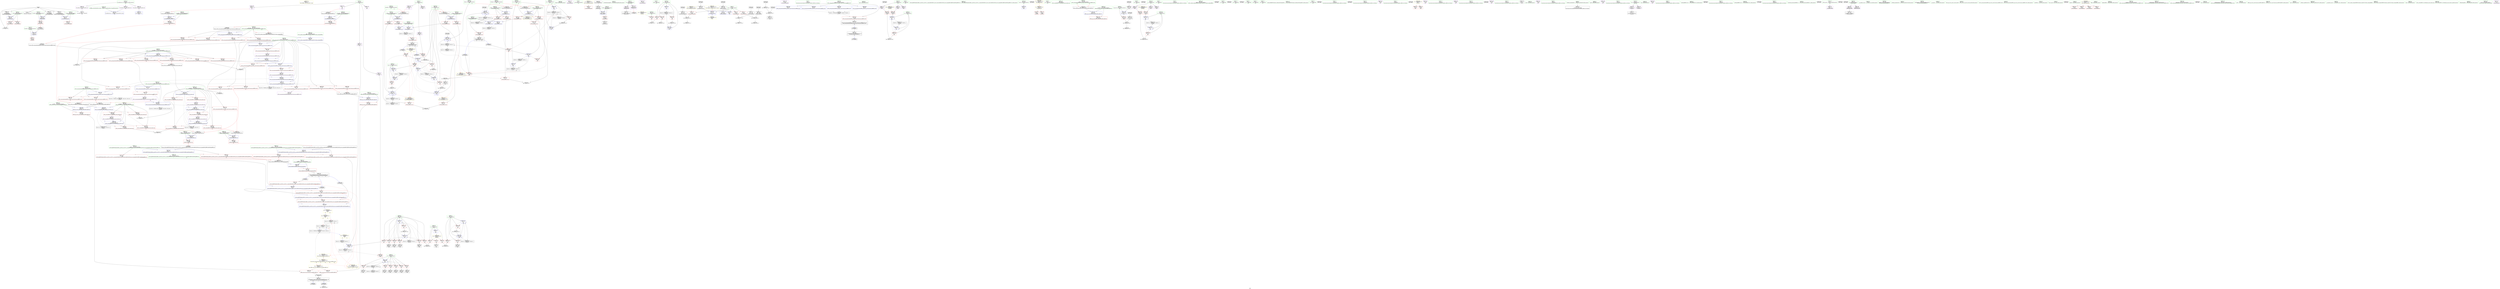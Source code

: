 digraph "SVFG" {
	label="SVFG";

	Node0x5585a330fb80 [shape=record,color=grey,label="{NodeID: 0\nNullPtr}"];
	Node0x5585a330fb80 -> Node0x5585a340ebf0[style=solid];
	Node0x5585a330fb80 -> Node0x5585a340ecf0[style=solid];
	Node0x5585a330fb80 -> Node0x5585a340edc0[style=solid];
	Node0x5585a330fb80 -> Node0x5585a340ee90[style=solid];
	Node0x5585a330fb80 -> Node0x5585a341b5e0[style=solid];
	Node0x5585a330fb80 -> Node0x5585a342e280[style=solid];
	Node0x5585a341e500 [shape=record,color=yellow,style=double,label="{NodeID: 775\nRETMU(11V_2)\npts\{11 \}\nFun[_GLOBAL__sub_I_Burunduk1_0_0.cpp]}"];
	Node0x5585a34455c0 [shape=record,color=black,label="{NodeID: 609\nMR_123V_3 = PHI(MR_123V_2, MR_123V_5, )\npts\{666 \}\n}"];
	Node0x5585a34186d0 [shape=record,color=red,label="{NodeID: 277\n487\<--477\n\<--__b.addr\n_ZSt3maxIxERKT_S2_S2_\n}"];
	Node0x5585a34186d0 -> Node0x5585a341d760[style=solid];
	Node0x5585a3409410 [shape=record,color=green,label="{NodeID: 111\n629\<--630\n__it1.addr\<--__it1.addr_field_insensitive\n_ZNK9__gnu_cxx5__ops15_Iter_less_iterclIPiS3_EEbT_T0_\n}"];
	Node0x5585a3409410 -> Node0x5585a3419f30[style=solid];
	Node0x5585a3409410 -> Node0x5585a3412970[style=solid];
	Node0x5585a348de10 [shape=record,color=black,label="{NodeID: 886\n703 = PHI(653, )\n1st arg _ZSt4swapIiENSt9enable_ifIXsr6__and_ISt6__not_ISt15__is_tuple_likeIT_EESt21is_move_constructibleIS3_ESt18is_move_assignableIS3_EEE5valueEvE4typeERS3_SC_ }"];
	Node0x5585a348de10 -> Node0x5585a3413260[style=solid];
	Node0x5585a3448020 [shape=record,color=yellow,style=double,label="{NodeID: 720\n72V_1 = ENCHI(MR_72V_0)\npts\{244 260 \}\nFun[_ZSt3maxIiERKT_S2_S2_]}"];
	Node0x5585a3448020 -> Node0x5585a34182c0[style=dashed];
	Node0x5585a3412490 [shape=record,color=blue,label="{NodeID: 388\n528\<--571\n__i\<--incdec.ptr5\n_ZSt18__next_permutationIPiN9__gnu_cxx5__ops15_Iter_less_iterEEbT_S4_T0_\n}"];
	Node0x5585a3412490 -> Node0x5585a3419640[style=dashed];
	Node0x5585a3412490 -> Node0x5585a3419710[style=dashed];
	Node0x5585a3412490 -> Node0x5585a34197e0[style=dashed];
	Node0x5585a3412490 -> Node0x5585a34198b0[style=dashed];
	Node0x5585a3412490 -> Node0x5585a3419980[style=dashed];
	Node0x5585a3412490 -> Node0x5585a3419a50[style=dashed];
	Node0x5585a3412490 -> Node0x5585a3412490[style=dashed];
	Node0x5585a3412490 -> Node0x5585a344fdd0[style=dashed];
	Node0x5585a340da30 [shape=record,color=red,label="{NodeID: 222\n87\<--76\n\<--fmt.addr\n_Z3errPKcz\n}"];
	Node0x5585a3409ee0 [shape=record,color=green,label="{NodeID: 56\n184\<--185\nfprintf\<--fprintf_field_insensitive\n}"];
	Node0x5585a3489680 [shape=record,color=black,label="{NodeID: 831\n75 = PHI(126, )\n0th arg _Z3errPKcz }"];
	Node0x5585a3489680 -> Node0x5585a341b6e0[style=solid];
	Node0x5585a341b4e0 [shape=record,color=blue,label="{NodeID: 333\n741\<--46\nllvm.global_ctors_1\<--_GLOBAL__sub_I_Burunduk1_0_0.cpp\nGlob }"];
	Node0x5585a3410cd0 [shape=record,color=purple,label="{NodeID: 167\n191\<--14\n\<--.str.2\n_Z9TimeStampPKcz\n}"];
	Node0x5585a33f28b0 [shape=record,color=green,label="{NodeID: 1\n7\<--1\n__dso_handle\<--dummyObj\nGlob }"];
	Node0x5585a3445ac0 [shape=record,color=black,label="{NodeID: 610\nMR_24V_2 = PHI(MR_24V_6, MR_24V_1, )\npts\{29 \}\n}"];
	Node0x5585a3445ac0 -> Node0x5585a341bfd0[style=dashed];
	Node0x5585a3445ac0 -> Node0x5585a3450cd0[style=dashed];
	Node0x5585a34187a0 [shape=record,color=red,label="{NodeID: 278\n482\<--481\n\<--\n_ZSt3maxIxERKT_S2_S2_\n}"];
	Node0x5585a34187a0 -> Node0x5585a342d980[style=solid];
	Node0x5585a34094e0 [shape=record,color=green,label="{NodeID: 112\n631\<--632\n__it2.addr\<--__it2.addr_field_insensitive\n_ZNK9__gnu_cxx5__ops15_Iter_less_iterclIPiS3_EEbT_T0_\n}"];
	Node0x5585a34094e0 -> Node0x5585a341a000[style=solid];
	Node0x5585a34094e0 -> Node0x5585a3412a40[style=solid];
	Node0x5585a3448130 [shape=record,color=yellow,style=double,label="{NodeID: 721\n2V_1 = ENCHI(MR_2V_0)\npts\{1 \}\nFun[_Z13MiniTimeStampPKc]}"];
	Node0x5585a3448130 -> Node0x5585a340d2e0[style=dashed];
	Node0x5585a3412560 [shape=record,color=blue,label="{NodeID: 389\n532\<--579\n__j\<--\n_ZSt18__next_permutationIPiN9__gnu_cxx5__ops15_Iter_less_iterEEbT_S4_T0_\n}"];
	Node0x5585a3412560 -> Node0x5585a3419cc0[style=dashed];
	Node0x5585a3412560 -> Node0x5585a3412630[style=dashed];
	Node0x5585a340db00 [shape=record,color=red,label="{NodeID: 223\n120\<--111\n\<--f.addr\n_Z6AssertbPKcz\n}"];
	Node0x5585a340db00 -> Node0x5585a340f2d0[style=solid];
	Node0x5585a3409fe0 [shape=record,color=green,label="{NodeID: 57\n211\<--212\n_Z13MiniTimeStampPKc\<--_Z13MiniTimeStampPKc_field_insensitive\n}"];
	Node0x5585a3489790 [shape=record,color=black,label="{NodeID: 832\n74 = PHI(127, )\n}"];
	Node0x5585a341b5e0 [shape=record,color=blue, style = dotted,label="{NodeID: 334\n742\<--3\nllvm.global_ctors_2\<--dummyVal\nGlob }"];
	Node0x5585a3410da0 [shape=record,color=purple,label="{NodeID: 168\n200\<--16\n\<--.str.3\n_Z9TimeStampPKcz\n}"];
	Node0x5585a34051f0 [shape=record,color=green,label="{NodeID: 2\n8\<--1\nstderr\<--dummyObj\nGlob }"];
	Node0x5585a3445fc0 [shape=record,color=black,label="{NodeID: 611\nMR_32V_3 = PHI(MR_32V_4, MR_32V_2, )\npts\{238 \}\n}"];
	Node0x5585a3445fc0 -> Node0x5585a340e0b0[style=dashed];
	Node0x5585a3445fc0 -> Node0x5585a3416170[style=dashed];
	Node0x5585a3445fc0 -> Node0x5585a3416240[style=dashed];
	Node0x5585a3445fc0 -> Node0x5585a341d1b0[style=dashed];
	Node0x5585a3418870 [shape=record,color=red,label="{NodeID: 279\n484\<--483\n\<--\n_ZSt3maxIxERKT_S2_S2_\n}"];
	Node0x5585a3418870 -> Node0x5585a342d980[style=solid];
	Node0x5585a34095b0 [shape=record,color=green,label="{NodeID: 113\n646\<--647\n__a.addr\<--__a.addr_field_insensitive\n_ZSt9iter_swapIPiS0_EvT_T0_\n}"];
	Node0x5585a34095b0 -> Node0x5585a341a270[style=solid];
	Node0x5585a34095b0 -> Node0x5585a3412b10[style=solid];
	Node0x5585a3448240 [shape=record,color=yellow,style=double,label="{NodeID: 722\n11V_1 = ENCHI(MR_11V_0)\npts\{11 \}\nFun[_Z13MiniTimeStampPKc]}"];
	Node0x5585a3448240 -> Node0x5585a340d6f0[style=dashed];
	Node0x5585a3412630 [shape=record,color=blue,label="{NodeID: 390\n532\<--584\n__j\<--incdec.ptr7\n_ZSt18__next_permutationIPiN9__gnu_cxx5__ops15_Iter_less_iterEEbT_S4_T0_\n}"];
	Node0x5585a3412630 -> Node0x5585a3419cc0[style=dashed];
	Node0x5585a3412630 -> Node0x5585a3419d90[style=dashed];
	Node0x5585a3412630 -> Node0x5585a3412630[style=dashed];
	Node0x5585a3412630 -> Node0x5585a34507d0[style=dashed];
	Node0x5585a340dbd0 [shape=record,color=red,label="{NodeID: 224\n126\<--113\n\<--fmt.addr\n_Z6AssertbPKcz\n|{<s0>7}}"];
	Node0x5585a340dbd0:s0 -> Node0x5585a3489680[style=solid,color=red];
	Node0x5585a340a0e0 [shape=record,color=green,label="{NodeID: 58\n215\<--216\ns.addr\<--s.addr_field_insensitive\n_Z13MiniTimeStampPKc\n}"];
	Node0x5585a340a0e0 -> Node0x5585a340de40[style=solid];
	Node0x5585a340a0e0 -> Node0x5585a341bbc0[style=solid];
	Node0x5585a3489e70 [shape=record,color=black,label="{NodeID: 833\n140 = PHI()\n}"];
	Node0x5585a3489e70 -> Node0x5585a3415f30[style=solid];
	Node0x5585a341b6e0 [shape=record,color=blue,label="{NodeID: 335\n76\<--75\nfmt.addr\<--fmt\n_Z3errPKcz\n}"];
	Node0x5585a341b6e0 -> Node0x5585a340da30[style=dashed];
	Node0x5585a3410e70 [shape=record,color=purple,label="{NodeID: 169\n225\<--18\n\<--.str.4\n_Z13MiniTimeStampPKc\n}"];
	Node0x5585a3405530 [shape=record,color=green,label="{NodeID: 3\n10\<--1\n\<--dummyObj\nCan only get source location for instruction, argument, global var or function.}"];
	Node0x5585a34464c0 [shape=record,color=black,label="{NodeID: 612\nMR_34V_2 = PHI(MR_34V_4, MR_34V_1, )\npts\{240 \}\n}"];
	Node0x5585a34464c0 -> Node0x5585a341bf00[style=dashed];
	Node0x5585a3418940 [shape=record,color=red,label="{NodeID: 280\n508\<--498\n\<--__first.addr\n_ZSt16next_permutationIPiEbT_S1_\n|{<s0>39}}"];
	Node0x5585a3418940:s0 -> Node0x5585a34850a0[style=solid,color=red];
	Node0x5585a3409680 [shape=record,color=green,label="{NodeID: 114\n648\<--649\n__b.addr\<--__b.addr_field_insensitive\n_ZSt9iter_swapIPiS0_EvT_T0_\n}"];
	Node0x5585a3409680 -> Node0x5585a341a340[style=solid];
	Node0x5585a3409680 -> Node0x5585a3412be0[style=solid];
	Node0x5585a3412700 [shape=record,color=blue,label="{NodeID: 391\n520\<--588\nretval\<--\n_ZSt18__next_permutationIPiN9__gnu_cxx5__ops15_Iter_less_iterEEbT_S4_T0_\n}"];
	Node0x5585a3412700 -> Node0x5585a344f8d0[style=dashed];
	Node0x5585a340dca0 [shape=record,color=red,label="{NodeID: 225\n172\<--164\n\<--s.addr\n_Z9TimeStampPKcz\n}"];
	Node0x5585a340dca0 -> Node0x5585a342e280[style=solid];
	Node0x5585a340a1b0 [shape=record,color=green,label="{NodeID: 59\n228\<--229\nmain\<--main_field_insensitive\n}"];
	Node0x5585a3489fd0 [shape=record,color=black,label="{NodeID: 834\n226 = PHI()\n}"];
	Node0x5585a3455cf0 [shape=record,color=yellow,style=double,label="{NodeID: 668\n24V_1 = ENCHI(MR_24V_0)\npts\{29 \}\nFun[_ZSt9iter_swapIPiS0_EvT_T0_]|{<s0>47|<s1>47|<s2>47}}"];
	Node0x5585a3455cf0:s0 -> Node0x5585a341aea0[style=dashed,color=red];
	Node0x5585a3455cf0:s1 -> Node0x5585a341af70[style=dashed,color=red];
	Node0x5585a3455cf0:s2 -> Node0x5585a3413400[style=dashed,color=red];
	Node0x5585a341b7b0 [shape=record,color=blue,label="{NodeID: 336\n111\<--117\nf.addr\<--frombool\n_Z6AssertbPKcz\n}"];
	Node0x5585a341b7b0 -> Node0x5585a340db00[style=dashed];
	Node0x5585a3410f40 [shape=record,color=purple,label="{NodeID: 170\n296\<--23\narrayidx\<--x\nmain\n}"];
	Node0x5585a34055f0 [shape=record,color=green,label="{NodeID: 4\n12\<--1\n.str\<--dummyObj\nGlob }"];
	Node0x5585a34469c0 [shape=record,color=black,label="{NodeID: 613\nMR_36V_2 = PHI(MR_36V_5, MR_36V_1, )\npts\{242 \}\n}"];
	Node0x5585a34469c0 -> Node0x5585a341c170[style=dashed];
	Node0x5585a3418a10 [shape=record,color=red,label="{NodeID: 281\n509\<--500\n\<--__last.addr\n_ZSt16next_permutationIPiEbT_S1_\n|{<s0>39}}"];
	Node0x5585a3418a10:s0 -> Node0x5585a3485170[style=solid,color=red];
	Node0x5585a340e1d0 [shape=record,color=green,label="{NodeID: 115\n655\<--656\n_ZSt4swapIiENSt9enable_ifIXsr6__and_ISt6__not_ISt15__is_tuple_likeIT_EESt21is_move_constructibleIS3_ESt18is_move_assignableIS3_EEE5valueEvE4typeERS3_SC_\<--_ZSt4swapIiENSt9enable_ifIXsr6__and_ISt6__not_ISt15__is_tuple_likeIT_EESt21is_move_constructibleIS3_ESt18is_move_assignableIS3_EEE5valueEvE4typeERS3_SC__field_insensitive\n}"];
	Node0x5585a34127d0 [shape=record,color=blue,label="{NodeID: 392\n520\<--549\nretval\<--\n_ZSt18__next_permutationIPiN9__gnu_cxx5__ops15_Iter_less_iterEEbT_S4_T0_\n}"];
	Node0x5585a34127d0 -> Node0x5585a344f8d0[style=dashed];
	Node0x5585a340dd70 [shape=record,color=red,label="{NodeID: 226\n187\<--164\n\<--s.addr\n_Z9TimeStampPKcz\n}"];
	Node0x5585a340a2b0 [shape=record,color=green,label="{NodeID: 60\n231\<--232\nretval\<--retval_field_insensitive\nmain\n}"];
	Node0x5585a340a2b0 -> Node0x5585a341bc90[style=solid];
	Node0x5585a348a0a0 [shape=record,color=black,label="{NodeID: 835\n192 = PHI()\n}"];
	Node0x5585a3455dd0 [shape=record,color=yellow,style=double,label="{NodeID: 669\n2V_1 = ENCHI(MR_2V_0)\npts\{1 \}\nFun[_Z6AssertbPKcz]|{<s0>7}}"];
	Node0x5585a3455dd0:s0 -> Node0x5585a3448510[style=dashed,color=red];
	Node0x5585a341b880 [shape=record,color=blue,label="{NodeID: 337\n113\<--110\nfmt.addr\<--fmt\n_Z6AssertbPKcz\n}"];
	Node0x5585a341b880 -> Node0x5585a340dbd0[style=dashed];
	Node0x5585a3411010 [shape=record,color=purple,label="{NodeID: 171\n338\<--23\narrayidx22\<--x\nmain\n}"];
	Node0x5585a3411010 -> Node0x5585a3417690[style=solid];
	Node0x5585a34056b0 [shape=record,color=green,label="{NodeID: 5\n14\<--1\n.str.2\<--dummyObj\nGlob }"];
	Node0x5585a3446ec0 [shape=record,color=black,label="{NodeID: 614\nMR_38V_2 = PHI(MR_38V_5, MR_38V_1, )\npts\{244 \}\n}"];
	Node0x5585a3446ec0 -> Node0x5585a341c240[style=dashed];
	Node0x5585a3418ae0 [shape=record,color=red,label="{NodeID: 282\n617\<--520\n\<--retval\n_ZSt18__next_permutationIPiN9__gnu_cxx5__ops15_Iter_less_iterEEbT_S4_T0_\n}"];
	Node0x5585a3418ae0 -> Node0x5585a34108c0[style=solid];
	Node0x5585a340e2a0 [shape=record,color=green,label="{NodeID: 116\n661\<--662\n\<--field_insensitive\n_ZSt9__reverseIPiEvT_S1_St26random_access_iterator_tag\n}"];
	Node0x5585a3448510 [shape=record,color=yellow,style=double,label="{NodeID: 725\n2V_1 = ENCHI(MR_2V_0)\npts\{1 \}\nFun[_Z3errPKcz]}"];
	Node0x5585a3448510 -> Node0x5585a340ce00[style=dashed];
	Node0x5585a3448510 -> Node0x5585a340ced0[style=dashed];
	Node0x5585a34128a0 [shape=record,color=blue,label="{NodeID: 393\n627\<--624\nthis.addr\<--this\n_ZNK9__gnu_cxx5__ops15_Iter_less_iterclIPiS3_EEbT_T0_\n}"];
	Node0x5585a34128a0 -> Node0x5585a3419e60[style=dashed];
	Node0x5585a340de40 [shape=record,color=red,label="{NodeID: 227\n224\<--215\n\<--s.addr\n_Z13MiniTimeStampPKc\n}"];
	Node0x5585a340a380 [shape=record,color=green,label="{NodeID: 61\n233\<--234\ntmp_start\<--tmp_start_field_insensitive\nmain\n}"];
	Node0x5585a340a380 -> Node0x5585a340df10[style=solid];
	Node0x5585a340a380 -> Node0x5585a341bd60[style=solid];
	Node0x5585a348a170 [shape=record,color=black,label="{NodeID: 836\n195 = PHI()\n}"];
	Node0x5585a348a170 -> Node0x5585a340f7b0[style=solid];
	Node0x5585a341b950 [shape=record,color=blue,label="{NodeID: 338\n9\<--155\nstart\<--conv\n__cxx_global_var_init.1\n|{<s0>53}}"];
	Node0x5585a341b950:s0 -> Node0x5585a3421d70[style=dashed,color=blue];
	Node0x5585a34110e0 [shape=record,color=purple,label="{NodeID: 172\n365\<--23\narrayidx33\<--x\nmain\n}"];
	Node0x5585a34110e0 -> Node0x5585a3417900[style=solid];
	Node0x5585a3405f20 [shape=record,color=green,label="{NodeID: 6\n16\<--1\n.str.3\<--dummyObj\nGlob }"];
	Node0x5585a34473c0 [shape=record,color=black,label="{NodeID: 615\nMR_40V_2 = PHI(MR_40V_7, MR_40V_1, )\npts\{246 \}\n}"];
	Node0x5585a34473c0 -> Node0x5585a341c310[style=dashed];
	Node0x5585a3418bb0 [shape=record,color=red,label="{NodeID: 283\n544\<--524\n\<--__first.addr\n_ZSt18__next_permutationIPiN9__gnu_cxx5__ops15_Iter_less_iterEEbT_S4_T0_\n}"];
	Node0x5585a3418bb0 -> Node0x5585a342df80[style=solid];
	Node0x5585a340e370 [shape=record,color=green,label="{NodeID: 117\n663\<--664\n__first.addr\<--__first.addr_field_insensitive\n_ZSt9__reverseIPiEvT_S1_St26random_access_iterator_tag\n}"];
	Node0x5585a340e370 -> Node0x5585a341a410[style=solid];
	Node0x5585a340e370 -> Node0x5585a341a4e0[style=solid];
	Node0x5585a340e370 -> Node0x5585a341a5b0[style=solid];
	Node0x5585a340e370 -> Node0x5585a341a680[style=solid];
	Node0x5585a340e370 -> Node0x5585a3412cb0[style=solid];
	Node0x5585a340e370 -> Node0x5585a3412f20[style=solid];
	Node0x5585a34154b0 [shape=record,color=grey,label="{NodeID: 560\n387 = Binary(386, 388, )\n}"];
	Node0x5585a34154b0 -> Node0x5585a342d200[style=solid];
	Node0x5585a3412970 [shape=record,color=blue,label="{NodeID: 394\n629\<--625\n__it1.addr\<--__it1\n_ZNK9__gnu_cxx5__ops15_Iter_less_iterclIPiS3_EEbT_T0_\n}"];
	Node0x5585a3412970 -> Node0x5585a3419f30[style=dashed];
	Node0x5585a340df10 [shape=record,color=red,label="{NodeID: 228\n431\<--233\n\<--tmp_start\nmain\n}"];
	Node0x5585a340df10 -> Node0x5585a342be80[style=solid];
	Node0x5585a340a450 [shape=record,color=green,label="{NodeID: 62\n235\<--236\ntn\<--tn_field_insensitive\nmain\n}"];
	Node0x5585a340a450 -> Node0x5585a340dfe0[style=solid];
	Node0x5585a348a2d0 [shape=record,color=black,label="{NodeID: 837\n201 = PHI()\n}"];
	Node0x5585a341ba20 [shape=record,color=blue,label="{NodeID: 339\n164\<--163\ns.addr\<--s\n_Z9TimeStampPKcz\n}"];
	Node0x5585a341ba20 -> Node0x5585a340dca0[style=dashed];
	Node0x5585a341ba20 -> Node0x5585a340dd70[style=dashed];
	Node0x5585a34111b0 [shape=record,color=purple,label="{NodeID: 173\n299\<--25\narrayidx9\<--y\nmain\n}"];
	Node0x5585a3405fe0 [shape=record,color=green,label="{NodeID: 7\n18\<--1\n.str.4\<--dummyObj\nGlob }"];
	Node0x5585a3440bc0 [shape=record,color=black,label="{NodeID: 616\nMR_42V_2 = PHI(MR_42V_7, MR_42V_1, )\npts\{248 \}\n}"];
	Node0x5585a3440bc0 -> Node0x5585a341c3e0[style=dashed];
	Node0x5585a3418c80 [shape=record,color=red,label="{NodeID: 284\n551\<--524\n\<--__first.addr\n_ZSt18__next_permutationIPiN9__gnu_cxx5__ops15_Iter_less_iterEEbT_S4_T0_\n}"];
	Node0x5585a3418c80 -> Node0x5585a341dd10[style=solid];
	Node0x5585a340e440 [shape=record,color=green,label="{NodeID: 118\n665\<--666\n__last.addr\<--__last.addr_field_insensitive\n_ZSt9__reverseIPiEvT_S1_St26random_access_iterator_tag\n}"];
	Node0x5585a340e440 -> Node0x5585a341a750[style=solid];
	Node0x5585a340e440 -> Node0x5585a341a820[style=solid];
	Node0x5585a340e440 -> Node0x5585a341a8f0[style=solid];
	Node0x5585a340e440 -> Node0x5585a341a9c0[style=solid];
	Node0x5585a340e440 -> Node0x5585a341aa90[style=solid];
	Node0x5585a340e440 -> Node0x5585a3412d80[style=solid];
	Node0x5585a340e440 -> Node0x5585a3412e50[style=solid];
	Node0x5585a340e440 -> Node0x5585a3412ff0[style=solid];
	Node0x5585a3415630 [shape=record,color=grey,label="{NodeID: 561\n393 = Binary(392, 130, )\n}"];
	Node0x5585a3415630 -> Node0x5585a341cda0[style=solid];
	Node0x5585a3412a40 [shape=record,color=blue,label="{NodeID: 395\n631\<--626\n__it2.addr\<--__it2\n_ZNK9__gnu_cxx5__ops15_Iter_less_iterclIPiS3_EEbT_T0_\n}"];
	Node0x5585a3412a40 -> Node0x5585a341a000[style=dashed];
	Node0x5585a340dfe0 [shape=record,color=red,label="{NodeID: 229\n277\<--235\n\<--tn\nmain\n}"];
	Node0x5585a340dfe0 -> Node0x5585a342de00[style=solid];
	Node0x5585a340a520 [shape=record,color=green,label="{NodeID: 63\n237\<--238\ntt\<--tt_field_insensitive\nmain\n}"];
	Node0x5585a340a520 -> Node0x5585a340e0b0[style=solid];
	Node0x5585a340a520 -> Node0x5585a3416170[style=solid];
	Node0x5585a340a520 -> Node0x5585a3416240[style=solid];
	Node0x5585a340a520 -> Node0x5585a341be30[style=solid];
	Node0x5585a340a520 -> Node0x5585a341d1b0[style=solid];
	Node0x5585a348a3a0 [shape=record,color=black,label="{NodeID: 838\n203 = PHI()\n}"];
	Node0x5585a348a3a0 -> Node0x5585a340f880[style=solid];
	Node0x5585a341baf0 [shape=record,color=blue,label="{NodeID: 340\n9\<--204\nstart\<--conv12\n_Z9TimeStampPKcz\n}"];
	Node0x5585a3411280 [shape=record,color=purple,label="{NodeID: 174\n348\<--25\narrayidx26\<--y\nmain\n}"];
	Node0x5585a3411280 -> Node0x5585a3417760[style=solid];
	Node0x5585a34060a0 [shape=record,color=green,label="{NodeID: 8\n21\<--1\n\<--dummyObj\nCan only get source location for instruction, argument, global var or function.}"];
	Node0x5585a34410c0 [shape=record,color=black,label="{NodeID: 617\nMR_44V_2 = PHI(MR_44V_9, MR_44V_1, )\npts\{250 \}\n}"];
	Node0x5585a34410c0 -> Node0x5585a341c4b0[style=dashed];
	Node0x5585a3418d50 [shape=record,color=red,label="{NodeID: 285\n607\<--524\n\<--__first.addr\n_ZSt18__next_permutationIPiN9__gnu_cxx5__ops15_Iter_less_iterEEbT_S4_T0_\n}"];
	Node0x5585a3418d50 -> Node0x5585a342d500[style=solid];
	Node0x5585a340e510 [shape=record,color=green,label="{NodeID: 119\n695\<--696\nretval\<--retval_field_insensitive\n_ZSt19__iterator_categoryIPiENSt15iterator_traitsIT_E17iterator_categoryERKS2_\n}"];
	Node0x5585a34157b0 [shape=record,color=grey,label="{NodeID: 562\n374 = Binary(373, 375, )\n}"];
	Node0x5585a34157b0 -> Node0x5585a341cc00[style=solid];
	Node0x5585a3412b10 [shape=record,color=blue,label="{NodeID: 396\n646\<--644\n__a.addr\<--__a\n_ZSt9iter_swapIPiS0_EvT_T0_\n}"];
	Node0x5585a3412b10 -> Node0x5585a341a270[style=dashed];
	Node0x5585a340e0b0 [shape=record,color=red,label="{NodeID: 230\n276\<--237\n\<--tt\nmain\n}"];
	Node0x5585a340e0b0 -> Node0x5585a342de00[style=solid];
	Node0x5585a340a5f0 [shape=record,color=green,label="{NodeID: 64\n239\<--240\ni\<--i_field_insensitive\nmain\n}"];
	Node0x5585a340a5f0 -> Node0x5585a3416310[style=solid];
	Node0x5585a340a5f0 -> Node0x5585a34163e0[style=solid];
	Node0x5585a340a5f0 -> Node0x5585a34164b0[style=solid];
	Node0x5585a340a5f0 -> Node0x5585a3416580[style=solid];
	Node0x5585a340a5f0 -> Node0x5585a3416650[style=solid];
	Node0x5585a340a5f0 -> Node0x5585a3416720[style=solid];
	Node0x5585a340a5f0 -> Node0x5585a34167f0[style=solid];
	Node0x5585a340a5f0 -> Node0x5585a341bf00[style=solid];
	Node0x5585a340a5f0 -> Node0x5585a341c0a0[style=solid];
	Node0x5585a348a4d0 [shape=record,color=black,label="{NodeID: 839\n56 = PHI()\n}"];
	Node0x5585a341bbc0 [shape=record,color=blue,label="{NodeID: 341\n215\<--214\ns.addr\<--s\n_Z13MiniTimeStampPKc\n}"];
	Node0x5585a341bbc0 -> Node0x5585a340de40[style=dashed];
	Node0x5585a3411350 [shape=record,color=purple,label="{NodeID: 175\n370\<--25\narrayidx35\<--y\nmain\n}"];
	Node0x5585a3411350 -> Node0x5585a34179d0[style=solid];
	Node0x5585a34061c0 [shape=record,color=green,label="{NodeID: 9\n32\<--1\n.str.5\<--dummyObj\nGlob }"];
	Node0x5585a34411b0 [shape=record,color=black,label="{NodeID: 618\nMR_46V_2 = PHI(MR_46V_5, MR_46V_1, )\npts\{252 \}\n}"];
	Node0x5585a34411b0 -> Node0x5585a341c580[style=dashed];
	Node0x5585a3418e20 [shape=record,color=red,label="{NodeID: 286\n610\<--524\n\<--__first.addr\n_ZSt18__next_permutationIPiN9__gnu_cxx5__ops15_Iter_less_iterEEbT_S4_T0_\n|{<s0>46}}"];
	Node0x5585a3418e20:s0 -> Node0x5585a348c720[style=solid,color=red];
	Node0x5585a340e5e0 [shape=record,color=green,label="{NodeID: 120\n697\<--698\n.addr\<--.addr_field_insensitive\n_ZSt19__iterator_categoryIPiENSt15iterator_traitsIT_E17iterator_categoryERKS2_\n}"];
	Node0x5585a340e5e0 -> Node0x5585a34130c0[style=solid];
	Node0x5585a3415930 [shape=record,color=grey,label="{NodeID: 563\n361 = Binary(360, 359, )\n}"];
	Node0x5585a3415930 -> Node0x5585a341c990[style=solid];
	Node0x5585a3412be0 [shape=record,color=blue,label="{NodeID: 397\n648\<--645\n__b.addr\<--__b\n_ZSt9iter_swapIPiS0_EvT_T0_\n}"];
	Node0x5585a3412be0 -> Node0x5585a341a340[style=dashed];
	Node0x5585a3416170 [shape=record,color=red,label="{NodeID: 231\n280\<--237\n\<--tt\nmain\n}"];
	Node0x5585a3416170 -> Node0x5585a342c900[style=solid];
	Node0x5585a340a6c0 [shape=record,color=green,label="{NodeID: 65\n241\<--242\nres\<--res_field_insensitive\nmain\n|{|<s3>33}}"];
	Node0x5585a340a6c0 -> Node0x5585a34168c0[style=solid];
	Node0x5585a340a6c0 -> Node0x5585a341c170[style=solid];
	Node0x5585a340a6c0 -> Node0x5585a341d0e0[style=solid];
	Node0x5585a340a6c0:s3 -> Node0x5585a3489170[style=solid,color=red];
	Node0x5585a348a5a0 [shape=record,color=black,label="{NodeID: 840\n89 = PHI()\n}"];
	Node0x5585a3456290 [shape=record,color=yellow,style=double,label="{NodeID: 674\n24V_1 = ENCHI(MR_24V_0)\npts\{29 \}\nFun[_ZNK9__gnu_cxx5__ops15_Iter_less_iterclIPiS3_EEbT_T0_]}"];
	Node0x5585a3456290 -> Node0x5585a341a0d0[style=dashed];
	Node0x5585a3456290 -> Node0x5585a341a1a0[style=dashed];
	Node0x5585a341bc90 [shape=record,color=blue,label="{NodeID: 342\n231\<--21\nretval\<--\nmain\n}"];
	Node0x5585a3411420 [shape=record,color=purple,label="{NodeID: 176\n308\<--27\narrayidx14\<--p\nmain\n}"];
	Node0x5585a3411420 -> Node0x5585a341bfd0[style=solid];
	Node0x5585a3406250 [shape=record,color=green,label="{NodeID: 10\n34\<--1\n.str.6\<--dummyObj\nGlob }"];
	Node0x5585a34412a0 [shape=record,color=black,label="{NodeID: 619\nMR_48V_2 = PHI(MR_48V_5, MR_48V_1, )\npts\{254 \}\n}"];
	Node0x5585a34412a0 -> Node0x5585a341c650[style=dashed];
	Node0x5585a3418ef0 [shape=record,color=red,label="{NodeID: 287\n545\<--526\n\<--__last.addr\n_ZSt18__next_permutationIPiN9__gnu_cxx5__ops15_Iter_less_iterEEbT_S4_T0_\n}"];
	Node0x5585a3418ef0 -> Node0x5585a342df80[style=solid];
	Node0x5585a340e6b0 [shape=record,color=green,label="{NodeID: 121\n704\<--705\n__a.addr\<--__a.addr_field_insensitive\n_ZSt4swapIiENSt9enable_ifIXsr6__and_ISt6__not_ISt15__is_tuple_likeIT_EESt21is_move_constructibleIS3_ESt18is_move_assignableIS3_EEE5valueEvE4typeERS3_SC_\n}"];
	Node0x5585a340e6b0 -> Node0x5585a341ab60[style=solid];
	Node0x5585a340e6b0 -> Node0x5585a341ac30[style=solid];
	Node0x5585a340e6b0 -> Node0x5585a3413190[style=solid];
	Node0x5585a3415ab0 [shape=record,color=grey,label="{NodeID: 564\n357 = Binary(356, 358, )\n}"];
	Node0x5585a3415ab0 -> Node0x5585a34100a0[style=solid];
	Node0x5585a3412cb0 [shape=record,color=blue,label="{NodeID: 398\n663\<--659\n__first.addr\<--__first\n_ZSt9__reverseIPiEvT_S1_St26random_access_iterator_tag\n}"];
	Node0x5585a3412cb0 -> Node0x5585a341a410[style=dashed];
	Node0x5585a3412cb0 -> Node0x5585a341a4e0[style=dashed];
	Node0x5585a3412cb0 -> Node0x5585a341a5b0[style=dashed];
	Node0x5585a3412cb0 -> Node0x5585a341a680[style=dashed];
	Node0x5585a3412cb0 -> Node0x5585a3412f20[style=dashed];
	Node0x5585a3412cb0 -> Node0x5585a34450c0[style=dashed];
	Node0x5585a3416240 [shape=record,color=red,label="{NodeID: 232\n424\<--237\n\<--tt\nmain\n}"];
	Node0x5585a3416240 -> Node0x5585a342c780[style=solid];
	Node0x5585a340a790 [shape=record,color=green,label="{NodeID: 66\n243\<--244\ncnt\<--cnt_field_insensitive\nmain\n|{|<s3>33}}"];
	Node0x5585a340a790 -> Node0x5585a3416990[style=solid];
	Node0x5585a340a790 -> Node0x5585a341c240[style=solid];
	Node0x5585a340a790 -> Node0x5585a341cda0[style=solid];
	Node0x5585a340a790:s3 -> Node0x5585a3489380[style=solid,color=red];
	Node0x5585a348a670 [shape=record,color=black,label="{NodeID: 841\n93 = PHI()\n}"];
	Node0x5585a341bd60 [shape=record,color=blue,label="{NodeID: 343\n233\<--265\ntmp_start\<--conv\nmain\n}"];
	Node0x5585a341bd60 -> Node0x5585a340df10[style=dashed];
	Node0x5585a34114f0 [shape=record,color=purple,label="{NodeID: 177\n332\<--27\narrayidx20\<--p\nmain\n}"];
	Node0x5585a34114f0 -> Node0x5585a34175c0[style=solid];
	Node0x5585a3406310 [shape=record,color=green,label="{NodeID: 11\n36\<--1\n.str.7\<--dummyObj\nGlob }"];
	Node0x5585a3449500 [shape=record,color=black,label="{NodeID: 620\nMR_50V_2 = PHI(MR_50V_6, MR_50V_1, )\npts\{256 \}\n}"];
	Node0x5585a3449500 -> Node0x5585a341c720[style=dashed];
	Node0x5585a3449500 -> Node0x5585a3442dc0[style=dashed];
	Node0x5585a3418fc0 [shape=record,color=red,label="{NodeID: 288\n557\<--526\n\<--__last.addr\n_ZSt18__next_permutationIPiN9__gnu_cxx5__ops15_Iter_less_iterEEbT_S4_T0_\n}"];
	Node0x5585a3418fc0 -> Node0x5585a342d080[style=solid];
	Node0x5585a340e780 [shape=record,color=green,label="{NodeID: 122\n706\<--707\n__b.addr\<--__b.addr_field_insensitive\n_ZSt4swapIiENSt9enable_ifIXsr6__and_ISt6__not_ISt15__is_tuple_likeIT_EESt21is_move_constructibleIS3_ESt18is_move_assignableIS3_EEE5valueEvE4typeERS3_SC_\n}"];
	Node0x5585a340e780 -> Node0x5585a341ad00[style=solid];
	Node0x5585a340e780 -> Node0x5585a341add0[style=solid];
	Node0x5585a340e780 -> Node0x5585a3413260[style=solid];
	Node0x5585a3415c30 [shape=record,color=grey,label="{NodeID: 565\n312 = Binary(311, 130, )\n}"];
	Node0x5585a3415c30 -> Node0x5585a341c0a0[style=solid];
	Node0x5585a3412d80 [shape=record,color=blue,label="{NodeID: 399\n665\<--660\n__last.addr\<--__last\n_ZSt9__reverseIPiEvT_S1_St26random_access_iterator_tag\n}"];
	Node0x5585a3412d80 -> Node0x5585a341a750[style=dashed];
	Node0x5585a3412d80 -> Node0x5585a341a820[style=dashed];
	Node0x5585a3412d80 -> Node0x5585a3412e50[style=dashed];
	Node0x5585a3412d80 -> Node0x5585a34455c0[style=dashed];
	Node0x5585a3416310 [shape=record,color=red,label="{NodeID: 233\n290\<--239\n\<--i\nmain\n}"];
	Node0x5585a3416310 -> Node0x5585a342db00[style=solid];
	Node0x5585a340a860 [shape=record,color=green,label="{NodeID: 67\n245\<--246\ncx\<--cx_field_insensitive\nmain\n}"];
	Node0x5585a340a860 -> Node0x5585a3416a60[style=solid];
	Node0x5585a340a860 -> Node0x5585a341c310[style=solid];
	Node0x5585a340a860 -> Node0x5585a341ca60[style=solid];
	Node0x5585a348a770 [shape=record,color=black,label="{NodeID: 842\n145 = PHI()\n}"];
	Node0x5585a348a770 -> Node0x5585a3415db0[style=solid];
	Node0x5585a3456450 [shape=record,color=yellow,style=double,label="{NodeID: 676\n44V_1 = ENCHI(MR_44V_0)\npts\{250 \}\nFun[_ZSt3maxIxERKT_S2_S2_]}"];
	Node0x5585a3456450 -> Node0x5585a34187a0[style=dashed];
	Node0x5585a341be30 [shape=record,color=blue,label="{NodeID: 344\n237\<--21\ntt\<--\nmain\n}"];
	Node0x5585a341be30 -> Node0x5585a3445fc0[style=dashed];
	Node0x5585a34115c0 [shape=record,color=purple,label="{NodeID: 178\n413\<--27\n\<--p\nmain\n}"];
	Node0x5585a3406410 [shape=record,color=green,label="{NodeID: 12\n38\<--1\n.str.8\<--dummyObj\nGlob }"];
	Node0x5585a34499d0 [shape=record,color=black,label="{NodeID: 621\nMR_52V_2 = PHI(MR_52V_6, MR_52V_1, )\npts\{258 \}\n}"];
	Node0x5585a34499d0 -> Node0x5585a341c7f0[style=dashed];
	Node0x5585a34499d0 -> Node0x5585a34432c0[style=dashed];
	Node0x5585a3419090 [shape=record,color=red,label="{NodeID: 289\n562\<--526\n\<--__last.addr\n_ZSt18__next_permutationIPiN9__gnu_cxx5__ops15_Iter_less_iterEEbT_S4_T0_\n}"];
	Node0x5585a3419090 -> Node0x5585a3412220[style=solid];
	Node0x5585a340e850 [shape=record,color=green,label="{NodeID: 123\n708\<--709\n__tmp\<--__tmp_field_insensitive\n_ZSt4swapIiENSt9enable_ifIXsr6__and_ISt6__not_ISt15__is_tuple_likeIT_EESt21is_move_constructibleIS3_ESt18is_move_assignableIS3_EEE5valueEvE4typeERS3_SC_\n|{|<s1>51}}"];
	Node0x5585a340e850 -> Node0x5585a3413330[style=solid];
	Node0x5585a340e850:s1 -> Node0x5585a348dab0[style=solid,color=red];
	Node0x5585a3415db0 [shape=record,color=grey,label="{NodeID: 566\n146 = Binary(143, 145, )\n}"];
	Node0x5585a3415db0 -> Node0x5585a340f470[style=solid];
	Node0x5585a3412e50 [shape=record,color=blue,label="{NodeID: 400\n665\<--675\n__last.addr\<--incdec.ptr\n_ZSt9__reverseIPiEvT_S1_St26random_access_iterator_tag\n}"];
	Node0x5585a3412e50 -> Node0x5585a341a8f0[style=dashed];
	Node0x5585a3412e50 -> Node0x5585a341a9c0[style=dashed];
	Node0x5585a3412e50 -> Node0x5585a341aa90[style=dashed];
	Node0x5585a3412e50 -> Node0x5585a3412ff0[style=dashed];
	Node0x5585a3412e50 -> Node0x5585a34455c0[style=dashed];
	Node0x5585a34163e0 [shape=record,color=red,label="{NodeID: 234\n294\<--239\n\<--i\nmain\n}"];
	Node0x5585a34163e0 -> Node0x5585a340faf0[style=solid];
	Node0x5585a340a930 [shape=record,color=green,label="{NodeID: 68\n247\<--248\ncy\<--cy_field_insensitive\nmain\n}"];
	Node0x5585a340a930 -> Node0x5585a3416b30[style=solid];
	Node0x5585a340a930 -> Node0x5585a341c3e0[style=solid];
	Node0x5585a340a930 -> Node0x5585a341cb30[style=solid];
	Node0x5585a348a8d0 [shape=record,color=black,label="{NodeID: 843\n152 = PHI()\n}"];
	Node0x5585a348a8d0 -> Node0x5585a340f540[style=solid];
	Node0x5585a341bf00 [shape=record,color=blue,label="{NodeID: 345\n239\<--21\ni\<--\nmain\n}"];
	Node0x5585a341bf00 -> Node0x5585a3416310[style=dashed];
	Node0x5585a341bf00 -> Node0x5585a34163e0[style=dashed];
	Node0x5585a341bf00 -> Node0x5585a34164b0[style=dashed];
	Node0x5585a341bf00 -> Node0x5585a3416580[style=dashed];
	Node0x5585a341bf00 -> Node0x5585a3416650[style=dashed];
	Node0x5585a341bf00 -> Node0x5585a3416720[style=dashed];
	Node0x5585a341bf00 -> Node0x5585a34167f0[style=dashed];
	Node0x5585a341bf00 -> Node0x5585a341c0a0[style=dashed];
	Node0x5585a341bf00 -> Node0x5585a34464c0[style=dashed];
	Node0x5585a3411690 [shape=record,color=purple,label="{NodeID: 179\n415\<--27\n\<--p\nmain\n|{<s0>34}}"];
	Node0x5585a3411690:s0 -> Node0x5585a348cb80[style=solid,color=red];
	Node0x5585a3406510 [shape=record,color=green,label="{NodeID: 13\n40\<--1\n.str.9\<--dummyObj\nGlob }"];
	Node0x5585a3449ed0 [shape=record,color=black,label="{NodeID: 622\nMR_54V_2 = PHI(MR_54V_6, MR_54V_1, )\npts\{260 \}\n}"];
	Node0x5585a3449ed0 -> Node0x5585a341c8c0[style=dashed];
	Node0x5585a3449ed0 -> Node0x5585a34437c0[style=dashed];
	Node0x5585a3419160 [shape=record,color=red,label="{NodeID: 290\n579\<--526\n\<--__last.addr\n_ZSt18__next_permutationIPiN9__gnu_cxx5__ops15_Iter_less_iterEEbT_S4_T0_\n}"];
	Node0x5585a3419160 -> Node0x5585a3412560[style=solid];
	Node0x5585a340e920 [shape=record,color=green,label="{NodeID: 124\n714\<--715\n_ZSt4moveIRiEONSt16remove_referenceIT_E4typeEOS2_\<--_ZSt4moveIRiEONSt16remove_referenceIT_E4typeEOS2__field_insensitive\n}"];
	Node0x5585a3415f30 [shape=record,color=grey,label="{NodeID: 567\n143 = Binary(140, 144, )\n}"];
	Node0x5585a3415f30 -> Node0x5585a3415db0[style=solid];
	Node0x5585a3412f20 [shape=record,color=blue,label="{NodeID: 401\n663\<--686\n__first.addr\<--incdec.ptr2\n_ZSt9__reverseIPiEvT_S1_St26random_access_iterator_tag\n}"];
	Node0x5585a3412f20 -> Node0x5585a341a4e0[style=dashed];
	Node0x5585a3412f20 -> Node0x5585a341a5b0[style=dashed];
	Node0x5585a3412f20 -> Node0x5585a341a680[style=dashed];
	Node0x5585a3412f20 -> Node0x5585a3412f20[style=dashed];
	Node0x5585a3412f20 -> Node0x5585a34450c0[style=dashed];
	Node0x5585a34164b0 [shape=record,color=red,label="{NodeID: 235\n297\<--239\n\<--i\nmain\n}"];
	Node0x5585a34164b0 -> Node0x5585a340fbc0[style=solid];
	Node0x5585a340aa00 [shape=record,color=green,label="{NodeID: 69\n249\<--250\nct\<--ct_field_insensitive\nmain\n|{|<s6>31|<s7>32}}"];
	Node0x5585a340aa00 -> Node0x5585a3416c00[style=solid];
	Node0x5585a340aa00 -> Node0x5585a3416cd0[style=solid];
	Node0x5585a340aa00 -> Node0x5585a341c4b0[style=solid];
	Node0x5585a340aa00 -> Node0x5585a341c990[style=solid];
	Node0x5585a340aa00 -> Node0x5585a341ccd0[style=solid];
	Node0x5585a340aa00 -> Node0x5585a341ce70[style=solid];
	Node0x5585a340aa00:s6 -> Node0x5585a348d7b0[style=solid,color=red];
	Node0x5585a340aa00:s7 -> Node0x5585a348d7b0[style=solid,color=red];
	Node0x5585a348a9d0 [shape=record,color=black,label="{NodeID: 844\n176 = PHI()\n}"];
	Node0x5585a348a9d0 -> Node0x5585a340f6e0[style=solid];
	Node0x5585a341bfd0 [shape=record,color=blue,label="{NodeID: 346\n308\<--305\narrayidx14\<--\nmain\n}"];
	Node0x5585a341bfd0 -> Node0x5585a341bfd0[style=dashed];
	Node0x5585a341bfd0 -> Node0x5585a3450cd0[style=dashed];
	Node0x5585a3411760 [shape=record,color=purple,label="{NodeID: 180\n302\<--30\narrayidx11\<--m\nmain\n}"];
	Node0x5585a3406610 [shape=record,color=green,label="{NodeID: 14\n42\<--1\n.str.10\<--dummyObj\nGlob }"];
	Node0x5585a344a3d0 [shape=record,color=black,label="{NodeID: 623\nMR_56V_2 = PHI(MR_56V_6, MR_56V_1, )\npts\{262 \}\n}"];
	Node0x5585a344a3d0 -> Node0x5585a341cc00[style=dashed];
	Node0x5585a344a3d0 -> Node0x5585a3443cc0[style=dashed];
	Node0x5585a3419230 [shape=record,color=red,label="{NodeID: 291\n597\<--526\n\<--__last.addr\n_ZSt18__next_permutationIPiN9__gnu_cxx5__ops15_Iter_less_iterEEbT_S4_T0_\n|{<s0>44}}"];
	Node0x5585a3419230:s0 -> Node0x5585a348c930[style=solid,color=red];
	Node0x5585a340ea20 [shape=record,color=green,label="{NodeID: 125\n730\<--731\n__t.addr\<--__t.addr_field_insensitive\n_ZSt4moveIRiEONSt16remove_referenceIT_E4typeEOS2_\n}"];
	Node0x5585a340ea20 -> Node0x5585a341b110[style=solid];
	Node0x5585a340ea20 -> Node0x5585a34135a0[style=solid];
	Node0x5585a34160b0 [shape=record,color=grey,label="{NodeID: 568\n350 = Binary(345, 349, )\n}"];
	Node0x5585a3412ff0 [shape=record,color=blue,label="{NodeID: 402\n665\<--689\n__last.addr\<--incdec.ptr3\n_ZSt9__reverseIPiEvT_S1_St26random_access_iterator_tag\n}"];
	Node0x5585a3412ff0 -> Node0x5585a341a8f0[style=dashed];
	Node0x5585a3412ff0 -> Node0x5585a341a9c0[style=dashed];
	Node0x5585a3412ff0 -> Node0x5585a341aa90[style=dashed];
	Node0x5585a3412ff0 -> Node0x5585a3412ff0[style=dashed];
	Node0x5585a3412ff0 -> Node0x5585a34455c0[style=dashed];
	Node0x5585a3416580 [shape=record,color=red,label="{NodeID: 236\n300\<--239\n\<--i\nmain\n}"];
	Node0x5585a3416580 -> Node0x5585a340fc90[style=solid];
	Node0x5585a340aad0 [shape=record,color=green,label="{NodeID: 70\n251\<--252\nlast_f\<--last_f_field_insensitive\nmain\n}"];
	Node0x5585a340aad0 -> Node0x5585a3416da0[style=solid];
	Node0x5585a340aad0 -> Node0x5585a341c580[style=solid];
	Node0x5585a340aad0 -> Node0x5585a341cf40[style=solid];
	Node0x5585a348aad0 [shape=record,color=black,label="{NodeID: 845\n183 = PHI()\n}"];
	Node0x5585a341c0a0 [shape=record,color=blue,label="{NodeID: 347\n239\<--312\ni\<--inc\nmain\n}"];
	Node0x5585a341c0a0 -> Node0x5585a3416310[style=dashed];
	Node0x5585a341c0a0 -> Node0x5585a34163e0[style=dashed];
	Node0x5585a341c0a0 -> Node0x5585a34164b0[style=dashed];
	Node0x5585a341c0a0 -> Node0x5585a3416580[style=dashed];
	Node0x5585a341c0a0 -> Node0x5585a3416650[style=dashed];
	Node0x5585a341c0a0 -> Node0x5585a3416720[style=dashed];
	Node0x5585a341c0a0 -> Node0x5585a34167f0[style=dashed];
	Node0x5585a341c0a0 -> Node0x5585a341c0a0[style=dashed];
	Node0x5585a341c0a0 -> Node0x5585a34464c0[style=dashed];
	Node0x5585a3411830 [shape=record,color=purple,label="{NodeID: 181\n385\<--30\narrayidx40\<--m\nmain\n}"];
	Node0x5585a3411830 -> Node0x5585a3417b70[style=solid];
	Node0x5585a3406710 [shape=record,color=green,label="{NodeID: 15\n45\<--1\n\<--dummyObj\nCan only get source location for instruction, argument, global var or function.}"];
	Node0x5585a344a8d0 [shape=record,color=black,label="{NodeID: 624\nMR_64V_3 = PHI(MR_64V_4, MR_64V_2, )\npts\{447 \}\n}"];
	Node0x5585a344a8d0 -> Node0x5585a3417de0[style=dashed];
	Node0x5585a3419300 [shape=record,color=red,label="{NodeID: 292\n611\<--526\n\<--__last.addr\n_ZSt18__next_permutationIPiN9__gnu_cxx5__ops15_Iter_less_iterEEbT_S4_T0_\n|{<s0>46}}"];
	Node0x5585a3419300:s0 -> Node0x5585a348c930[style=solid,color=red];
	Node0x5585a340eaf0 [shape=record,color=green,label="{NodeID: 126\n46\<--735\n_GLOBAL__sub_I_Burunduk1_0_0.cpp\<--_GLOBAL__sub_I_Burunduk1_0_0.cpp_field_insensitive\n}"];
	Node0x5585a340eaf0 -> Node0x5585a341b4e0[style=solid];
	Node0x5585a342bd00 [shape=record,color=grey,label="{NodeID: 569\n433 = Binary(432, 181, )\n}"];
	Node0x5585a34130c0 [shape=record,color=blue,label="{NodeID: 403\n697\<--694\n.addr\<--\n_ZSt19__iterator_categoryIPiENSt15iterator_traitsIT_E17iterator_categoryERKS2_\n}"];
	Node0x5585a3416650 [shape=record,color=red,label="{NodeID: 237\n305\<--239\n\<--i\nmain\n}"];
	Node0x5585a3416650 -> Node0x5585a341bfd0[style=solid];
	Node0x5585a340aba0 [shape=record,color=green,label="{NodeID: 71\n253\<--254\n_i\<--_i_field_insensitive\nmain\n}"];
	Node0x5585a340aba0 -> Node0x5585a3416e70[style=solid];
	Node0x5585a340aba0 -> Node0x5585a3416f40[style=solid];
	Node0x5585a340aba0 -> Node0x5585a3417010[style=solid];
	Node0x5585a340aba0 -> Node0x5585a341c650[style=solid];
	Node0x5585a340aba0 -> Node0x5585a341d010[style=solid];
	Node0x5585a348aba0 [shape=record,color=black,label="{NodeID: 846\n189 = PHI()\n}"];
	Node0x5585a3456800 [shape=record,color=yellow,style=double,label="{NodeID: 680\n88V_1 = ENCHI(MR_88V_0)\npts\{262 310000 \}\nFun[_ZSt3maxIxERKT_S2_S2_]}"];
	Node0x5585a3456800 -> Node0x5585a3418870[style=dashed];
	Node0x5585a341c170 [shape=record,color=blue,label="{NodeID: 348\n241\<--21\nres\<--\nmain\n}"];
	Node0x5585a341c170 -> Node0x5585a34511d0[style=dashed];
	Node0x5585a3411900 [shape=record,color=purple,label="{NodeID: 182\n397\<--30\narrayidx45\<--m\nmain\n|{<s0>32}}"];
	Node0x5585a3411900:s0 -> Node0x5585a348d930[style=solid,color=red];
	Node0x5585a3406810 [shape=record,color=green,label="{NodeID: 16\n130\<--1\n\<--dummyObj\nCan only get source location for instruction, argument, global var or function.}"];
	Node0x5585a344add0 [shape=record,color=black,label="{NodeID: 625\nMR_24V_3 = PHI(MR_24V_4, MR_24V_1, )\npts\{29 \}\n|{|<s1>48}}"];
	Node0x5585a344add0 -> Node0x5585a3444bc0[style=dashed];
	Node0x5585a344add0:s1 -> Node0x5585a3455cf0[style=dashed,color=red];
	Node0x5585a34193d0 [shape=record,color=red,label="{NodeID: 293\n553\<--528\n\<--__i\n_ZSt18__next_permutationIPiN9__gnu_cxx5__ops15_Iter_less_iterEEbT_S4_T0_\n}"];
	Node0x5585a34193d0 -> Node0x5585a340c780[style=solid];
	Node0x5585a340ebf0 [shape=record,color=black,label="{NodeID: 127\n2\<--3\ndummyVal\<--dummyVal\n}"];
	Node0x5585a342be80 [shape=record,color=grey,label="{NodeID: 570\n432 = Binary(430, 431, )\n}"];
	Node0x5585a342be80 -> Node0x5585a342bd00[style=solid];
	Node0x5585a3413190 [shape=record,color=blue,label="{NodeID: 404\n704\<--702\n__a.addr\<--__a\n_ZSt4swapIiENSt9enable_ifIXsr6__and_ISt6__not_ISt15__is_tuple_likeIT_EESt21is_move_constructibleIS3_ESt18is_move_assignableIS3_EEE5valueEvE4typeERS3_SC_\n}"];
	Node0x5585a3413190 -> Node0x5585a341ab60[style=dashed];
	Node0x5585a3413190 -> Node0x5585a341ac30[style=dashed];
	Node0x5585a3416720 [shape=record,color=red,label="{NodeID: 238\n306\<--239\n\<--i\nmain\n}"];
	Node0x5585a3416720 -> Node0x5585a340fd60[style=solid];
	Node0x5585a340ac70 [shape=record,color=green,label="{NodeID: 72\n255\<--256\ni18\<--i18_field_insensitive\nmain\n}"];
	Node0x5585a340ac70 -> Node0x5585a34170e0[style=solid];
	Node0x5585a340ac70 -> Node0x5585a34171b0[style=solid];
	Node0x5585a340ac70 -> Node0x5585a3417280[style=solid];
	Node0x5585a340ac70 -> Node0x5585a3417350[style=solid];
	Node0x5585a340ac70 -> Node0x5585a3417420[style=solid];
	Node0x5585a340ac70 -> Node0x5585a34174f0[style=solid];
	Node0x5585a340ac70 -> Node0x5585a341c720[style=solid];
	Node0x5585a348ac70 [shape=record,color=black,label="{NodeID: 847\n416 = PHI(495, )\n}"];
	Node0x5585a341c240 [shape=record,color=blue,label="{NodeID: 349\n243\<--21\ncnt\<--\nmain\n}"];
	Node0x5585a341c240 -> Node0x5585a344bcd0[style=dashed];
	Node0x5585a34119d0 [shape=record,color=purple,label="{NodeID: 183\n268\<--32\n\<--.str.5\nmain\n}"];
	Node0x5585a3406910 [shape=record,color=green,label="{NodeID: 17\n144\<--1\n\<--dummyObj\nCan only get source location for instruction, argument, global var or function.}"];
	Node0x5585a34194a0 [shape=record,color=red,label="{NodeID: 294\n556\<--528\n\<--__i\n_ZSt18__next_permutationIPiN9__gnu_cxx5__ops15_Iter_less_iterEEbT_S4_T0_\n}"];
	Node0x5585a34194a0 -> Node0x5585a342d080[style=solid];
	Node0x5585a340ecf0 [shape=record,color=black,label="{NodeID: 128\n110\<--3\nfmt\<--dummyVal\n_Z6AssertbPKcz\n1st arg _Z6AssertbPKcz }"];
	Node0x5585a340ecf0 -> Node0x5585a341b880[style=solid];
	Node0x5585a342c000 [shape=record,color=grey,label="{NodeID: 571\n223 = Binary(222, 181, )\n}"];
	Node0x5585a3413260 [shape=record,color=blue,label="{NodeID: 405\n706\<--703\n__b.addr\<--__b\n_ZSt4swapIiENSt9enable_ifIXsr6__and_ISt6__not_ISt15__is_tuple_likeIT_EESt21is_move_constructibleIS3_ESt18is_move_assignableIS3_EEE5valueEvE4typeERS3_SC_\n}"];
	Node0x5585a3413260 -> Node0x5585a341ad00[style=dashed];
	Node0x5585a3413260 -> Node0x5585a341add0[style=dashed];
	Node0x5585a34167f0 [shape=record,color=red,label="{NodeID: 239\n311\<--239\n\<--i\nmain\n}"];
	Node0x5585a34167f0 -> Node0x5585a3415c30[style=solid];
	Node0x5585a340ad40 [shape=record,color=green,label="{NodeID: 73\n257\<--258\nref.tmp\<--ref.tmp_field_insensitive\nmain\n|{|<s1>30}}"];
	Node0x5585a340ad40 -> Node0x5585a341c7f0[style=solid];
	Node0x5585a340ad40:s1 -> Node0x5585a3489170[style=solid,color=red];
	Node0x5585a348ae10 [shape=record,color=black,label="{NodeID: 848\n422 = PHI()\n}"];
	Node0x5585a3456a20 [shape=record,color=yellow,style=double,label="{NodeID: 682\n2V_1 = ENCHI(MR_2V_0)\npts\{1 \}\nFun[main]}"];
	Node0x5585a3456a20 -> Node0x5585a340d3b0[style=dashed];
	Node0x5585a3456a20 -> Node0x5585a340d480[style=dashed];
	Node0x5585a341c310 [shape=record,color=blue,label="{NodeID: 350\n245\<--21\ncx\<--\nmain\n}"];
	Node0x5585a341c310 -> Node0x5585a3416a60[style=dashed];
	Node0x5585a341c310 -> Node0x5585a341c310[style=dashed];
	Node0x5585a341c310 -> Node0x5585a341ca60[style=dashed];
	Node0x5585a341c310 -> Node0x5585a34473c0[style=dashed];
	Node0x5585a3411aa0 [shape=record,color=purple,label="{NodeID: 184\n270\<--34\n\<--.str.6\nmain\n}"];
	Node0x5585a3406a10 [shape=record,color=green,label="{NodeID: 18\n181\<--1\n\<--dummyObj\nCan only get source location for instruction, argument, global var or function.}"];
	Node0x5585a3419570 [shape=record,color=red,label="{NodeID: 295\n564\<--528\n\<--__i\n_ZSt18__next_permutationIPiN9__gnu_cxx5__ops15_Iter_less_iterEEbT_S4_T0_\n}"];
	Node0x5585a3419570 -> Node0x5585a340c850[style=solid];
	Node0x5585a340edc0 [shape=record,color=black,label="{NodeID: 129\n163\<--3\ns\<--dummyVal\n_Z9TimeStampPKcz\n0th arg _Z9TimeStampPKcz }"];
	Node0x5585a340edc0 -> Node0x5585a341ba20[style=solid];
	Node0x5585a342c180 [shape=record,color=grey,label="{NodeID: 572\n340 = Binary(335, 339, )\n}"];
	Node0x5585a3413330 [shape=record,color=blue,label="{NodeID: 406\n708\<--716\n__tmp\<--\n_ZSt4swapIiENSt9enable_ifIXsr6__and_ISt6__not_ISt15__is_tuple_likeIT_EESt21is_move_constructibleIS3_ESt18is_move_assignableIS3_EEE5valueEvE4typeERS3_SC_\n}"];
	Node0x5585a3413330 -> Node0x5585a341af70[style=dashed];
	Node0x5585a3413330 -> Node0x5585a341b040[style=dashed];
	Node0x5585a34168c0 [shape=record,color=red,label="{NodeID: 240\n420\<--241\n\<--res\nmain\n}"];
	Node0x5585a340ae10 [shape=record,color=green,label="{NodeID: 74\n259\<--260\nref.tmp24\<--ref.tmp24_field_insensitive\nmain\n|{|<s1>30}}"];
	Node0x5585a340ae10 -> Node0x5585a341c8c0[style=solid];
	Node0x5585a340ae10:s1 -> Node0x5585a3489380[style=solid,color=red];
	Node0x5585a348aee0 [shape=record,color=black,label="{NodeID: 849\n429 = PHI()\n}"];
	Node0x5585a348aee0 -> Node0x5585a3410580[style=solid];
	Node0x5585a3456b30 [shape=record,color=yellow,style=double,label="{NodeID: 683\n22V_1 = ENCHI(MR_22V_0)\npts\{22 \}\nFun[main]}"];
	Node0x5585a3456b30 -> Node0x5585a340d7c0[style=dashed];
	Node0x5585a3456b30 -> Node0x5585a340d890[style=dashed];
	Node0x5585a3456b30 -> Node0x5585a340d960[style=dashed];
	Node0x5585a341c3e0 [shape=record,color=blue,label="{NodeID: 351\n247\<--21\ncy\<--\nmain\n}"];
	Node0x5585a341c3e0 -> Node0x5585a3416b30[style=dashed];
	Node0x5585a341c3e0 -> Node0x5585a341c3e0[style=dashed];
	Node0x5585a341c3e0 -> Node0x5585a341cb30[style=dashed];
	Node0x5585a341c3e0 -> Node0x5585a3440bc0[style=dashed];
	Node0x5585a3411b70 [shape=record,color=purple,label="{NodeID: 185\n286\<--34\n\<--.str.6\nmain\n}"];
	Node0x5585a3406b10 [shape=record,color=green,label="{NodeID: 19\n321\<--1\n\<--dummyObj\nCan only get source location for instruction, argument, global var or function.}"];
	Node0x5585a344bcd0 [shape=record,color=black,label="{NodeID: 628\nMR_38V_5 = PHI(MR_38V_6, MR_38V_4, )\npts\{244 \}\n|{|<s6>33}}"];
	Node0x5585a344bcd0 -> Node0x5585a3416990[style=dashed];
	Node0x5585a344bcd0 -> Node0x5585a3417830[style=dashed];
	Node0x5585a344bcd0 -> Node0x5585a3417d10[style=dashed];
	Node0x5585a344bcd0 -> Node0x5585a341c240[style=dashed];
	Node0x5585a344bcd0 -> Node0x5585a341cda0[style=dashed];
	Node0x5585a344bcd0 -> Node0x5585a3446ec0[style=dashed];
	Node0x5585a344bcd0:s6 -> Node0x5585a3448020[style=dashed,color=red];
	Node0x5585a3419640 [shape=record,color=red,label="{NodeID: 296\n568\<--528\n\<--__i\n_ZSt18__next_permutationIPiN9__gnu_cxx5__ops15_Iter_less_iterEEbT_S4_T0_\n}"];
	Node0x5585a3419640 -> Node0x5585a34123c0[style=solid];
	Node0x5585a340ee90 [shape=record,color=black,label="{NodeID: 130\n214\<--3\ns\<--dummyVal\n_Z13MiniTimeStampPKc\n0th arg _Z13MiniTimeStampPKc }"];
	Node0x5585a340ee90 -> Node0x5585a341bbc0[style=solid];
	Node0x5585a342c300 [shape=record,color=grey,label="{NodeID: 573\n404 = Binary(403, 130, )\n}"];
	Node0x5585a342c300 -> Node0x5585a341d010[style=solid];
	Node0x5585a3413400 [shape=record,color=blue,label="{NodeID: 407\n721\<--720\n\<--\n_ZSt4swapIiENSt9enable_ifIXsr6__and_ISt6__not_ISt15__is_tuple_likeIT_EESt21is_move_constructibleIS3_ESt18is_move_assignableIS3_EEE5valueEvE4typeERS3_SC_\n}"];
	Node0x5585a3413400 -> Node0x5585a341b040[style=dashed];
	Node0x5585a3413400 -> Node0x5585a34134d0[style=dashed];
	Node0x5585a3416990 [shape=record,color=red,label="{NodeID: 241\n392\<--243\n\<--cnt\nmain\n}"];
	Node0x5585a3416990 -> Node0x5585a3415630[style=solid];
	Node0x5585a340aee0 [shape=record,color=green,label="{NodeID: 75\n261\<--262\nref.tmp36\<--ref.tmp36_field_insensitive\nmain\n|{|<s1>31}}"];
	Node0x5585a340aee0 -> Node0x5585a341cc00[style=solid];
	Node0x5585a340aee0:s1 -> Node0x5585a348d930[style=solid,color=red];
	Node0x5585a348b010 [shape=record,color=black,label="{NodeID: 850\n435 = PHI()\n}"];
	Node0x5585a341c4b0 [shape=record,color=blue,label="{NodeID: 352\n249\<--321\nct\<--\nmain\n}"];
	Node0x5585a341c4b0 -> Node0x5585a3416c00[style=dashed];
	Node0x5585a341c4b0 -> Node0x5585a341c4b0[style=dashed];
	Node0x5585a341c4b0 -> Node0x5585a341c990[style=dashed];
	Node0x5585a341c4b0 -> Node0x5585a34410c0[style=dashed];
	Node0x5585a3411c40 [shape=record,color=purple,label="{NodeID: 186\n282\<--36\n\<--.str.7\nmain\n}"];
	Node0x5585a3406c10 [shape=record,color=green,label="{NodeID: 20\n323\<--1\n\<--dummyObj\nCan only get source location for instruction, argument, global var or function.}"];
	Node0x5585a3419710 [shape=record,color=red,label="{NodeID: 297\n570\<--528\n\<--__i\n_ZSt18__next_permutationIPiN9__gnu_cxx5__ops15_Iter_less_iterEEbT_S4_T0_\n}"];
	Node0x5585a3419710 -> Node0x5585a340c920[style=solid];
	Node0x5585a340ef60 [shape=record,color=black,label="{NodeID: 131\n230\<--21\nmain_ret\<--\nmain\n}"];
	Node0x5585a342c480 [shape=record,color=grey,label="{NodeID: 574\n222 = Binary(220, 221, )\n}"];
	Node0x5585a342c480 -> Node0x5585a342c000[style=solid];
	Node0x5585a34134d0 [shape=record,color=blue,label="{NodeID: 408\n725\<--724\n\<--\n_ZSt4swapIiENSt9enable_ifIXsr6__and_ISt6__not_ISt15__is_tuple_likeIT_EESt21is_move_constructibleIS3_ESt18is_move_assignableIS3_EEE5valueEvE4typeERS3_SC_\n|{<s0>47}}"];
	Node0x5585a34134d0:s0 -> Node0x5585a3421ab0[style=dashed,color=blue];
	Node0x5585a3416a60 [shape=record,color=red,label="{NodeID: 242\n335\<--245\n\<--cx\nmain\n}"];
	Node0x5585a3416a60 -> Node0x5585a342c180[style=solid];
	Node0x5585a340afb0 [shape=record,color=green,label="{NodeID: 76\n272\<--273\nscanf\<--scanf_field_insensitive\n}"];
	Node0x5585a348b0e0 [shape=record,color=black,label="{NodeID: 851\n219 = PHI()\n}"];
	Node0x5585a348b0e0 -> Node0x5585a340f950[style=solid];
	Node0x5585a341c580 [shape=record,color=blue,label="{NodeID: 353\n251\<--323\nlast_f\<--\nmain\n}"];
	Node0x5585a341c580 -> Node0x5585a3416da0[style=dashed];
	Node0x5585a341c580 -> Node0x5585a341c580[style=dashed];
	Node0x5585a341c580 -> Node0x5585a341cf40[style=dashed];
	Node0x5585a341c580 -> Node0x5585a34411b0[style=dashed];
	Node0x5585a3411d10 [shape=record,color=purple,label="{NodeID: 187\n303\<--38\n\<--.str.8\nmain\n}"];
	Node0x5585a3406d10 [shape=record,color=green,label="{NodeID: 21\n358\<--1\n\<--dummyObj\nCan only get source location for instruction, argument, global var or function.}"];
	Node0x5585a34197e0 [shape=record,color=red,label="{NodeID: 298\n573\<--528\n\<--__i\n_ZSt18__next_permutationIPiN9__gnu_cxx5__ops15_Iter_less_iterEEbT_S4_T0_\n|{<s0>40}}"];
	Node0x5585a34197e0:s0 -> Node0x5585a348d4b0[style=solid,color=red];
	Node0x5585a340f030 [shape=record,color=black,label="{NodeID: 132\n57\<--58\n\<--_ZNSt8ios_base4InitD1Ev\nCan only get source location for instruction, argument, global var or function.}"];
	Node0x5585a342c600 [shape=record,color=grey,label="{NodeID: 575\n587 = Binary(586, 588, )\n}"];
	Node0x5585a34135a0 [shape=record,color=blue,label="{NodeID: 409\n730\<--729\n__t.addr\<--__t\n_ZSt4moveIRiEONSt16remove_referenceIT_E4typeEOS2_\n}"];
	Node0x5585a34135a0 -> Node0x5585a341b110[style=dashed];
	Node0x5585a3416b30 [shape=record,color=red,label="{NodeID: 243\n345\<--247\n\<--cy\nmain\n}"];
	Node0x5585a3416b30 -> Node0x5585a34160b0[style=solid];
	Node0x5585a340b0b0 [shape=record,color=green,label="{NodeID: 77\n284\<--285\nprintf\<--printf_field_insensitive\n}"];
	Node0x5585a348b210 [shape=record,color=black,label="{NodeID: 852\n513 = PHI(517, )\n}"];
	Node0x5585a348b210 -> Node0x5585a34107f0[style=solid];
	Node0x5585a341c650 [shape=record,color=blue,label="{NodeID: 354\n253\<--21\n_i\<--\nmain\n}"];
	Node0x5585a341c650 -> Node0x5585a3416e70[style=dashed];
	Node0x5585a341c650 -> Node0x5585a3416f40[style=dashed];
	Node0x5585a341c650 -> Node0x5585a3417010[style=dashed];
	Node0x5585a341c650 -> Node0x5585a341c650[style=dashed];
	Node0x5585a341c650 -> Node0x5585a341d010[style=dashed];
	Node0x5585a341c650 -> Node0x5585a34412a0[style=dashed];
	Node0x5585a3411de0 [shape=record,color=purple,label="{NodeID: 188\n421\<--40\n\<--.str.9\nmain\n}"];
	Node0x5585a3406e10 [shape=record,color=green,label="{NodeID: 22\n375\<--1\n\<--dummyObj\nCan only get source location for instruction, argument, global var or function.}"];
	Node0x5585a34198b0 [shape=record,color=red,label="{NodeID: 299\n582\<--528\n\<--__i\n_ZSt18__next_permutationIPiN9__gnu_cxx5__ops15_Iter_less_iterEEbT_S4_T0_\n|{<s0>41}}"];
	Node0x5585a34198b0:s0 -> Node0x5585a348d4b0[style=solid,color=red];
	Node0x5585a340f130 [shape=record,color=black,label="{NodeID: 133\n82\<--81\narraydecay1\<--arraydecay\n_Z3errPKcz\n}"];
	Node0x5585a342c780 [shape=record,color=grey,label="{NodeID: 576\n425 = Binary(424, 130, )\n}"];
	Node0x5585a342c780 -> Node0x5585a341d1b0[style=solid];
	Node0x5585a3416c00 [shape=record,color=red,label="{NodeID: 244\n360\<--249\n\<--ct\nmain\n}"];
	Node0x5585a3416c00 -> Node0x5585a3415930[style=solid];
	Node0x5585a340b1b0 [shape=record,color=green,label="{NodeID: 78\n342\<--343\nabs\<--abs_field_insensitive\n}"];
	Node0x5585a348b3e0 [shape=record,color=black,label="{NodeID: 853\n264 = PHI()\n}"];
	Node0x5585a348b3e0 -> Node0x5585a340fa20[style=solid];
	Node0x5585a3456eb0 [shape=record,color=yellow,style=double,label="{NodeID: 687\n30V_1 = ENCHI(MR_30V_0)\npts\{236 \}\nFun[main]}"];
	Node0x5585a3456eb0 -> Node0x5585a340dfe0[style=dashed];
	Node0x5585a341c720 [shape=record,color=blue,label="{NodeID: 355\n255\<--333\ni18\<--\nmain\n}"];
	Node0x5585a341c720 -> Node0x5585a34170e0[style=dashed];
	Node0x5585a341c720 -> Node0x5585a34171b0[style=dashed];
	Node0x5585a341c720 -> Node0x5585a3417280[style=dashed];
	Node0x5585a341c720 -> Node0x5585a3417350[style=dashed];
	Node0x5585a341c720 -> Node0x5585a3417420[style=dashed];
	Node0x5585a341c720 -> Node0x5585a34174f0[style=dashed];
	Node0x5585a341c720 -> Node0x5585a341c720[style=dashed];
	Node0x5585a341c720 -> Node0x5585a3442dc0[style=dashed];
	Node0x5585a3411eb0 [shape=record,color=purple,label="{NodeID: 189\n434\<--42\n\<--.str.10\nmain\n}"];
	Node0x5585a3406f10 [shape=record,color=green,label="{NodeID: 23\n388\<--1\n\<--dummyObj\nCan only get source location for instruction, argument, global var or function.}"];
	Node0x5585a3419980 [shape=record,color=red,label="{NodeID: 300\n591\<--528\n\<--__i\n_ZSt18__next_permutationIPiN9__gnu_cxx5__ops15_Iter_less_iterEEbT_S4_T0_\n|{<s0>42}}"];
	Node0x5585a3419980:s0 -> Node0x5585a348cda0[style=solid,color=red];
	Node0x5585a340f200 [shape=record,color=black,label="{NodeID: 134\n117\<--109\nfrombool\<--f\n_Z6AssertbPKcz\n}"];
	Node0x5585a340f200 -> Node0x5585a341b7b0[style=solid];
	Node0x5585a342c900 [shape=record,color=grey,label="{NodeID: 577\n281 = Binary(280, 130, )\n}"];
	Node0x5585a3416cd0 [shape=record,color=red,label="{NodeID: 245\n382\<--249\n\<--ct\nmain\n}"];
	Node0x5585a3416cd0 -> Node0x5585a342d200[style=solid];
	Node0x5585a340b2b0 [shape=record,color=green,label="{NodeID: 79\n354\<--355\n_ZSt3maxIiERKT_S2_S2_\<--_ZSt3maxIiERKT_S2_S2__field_insensitive\n}"];
	Node0x5585a348b4b0 [shape=record,color=black,label="{NodeID: 854\n269 = PHI()\n}"];
	Node0x5585a341c7f0 [shape=record,color=blue,label="{NodeID: 356\n257\<--341\nref.tmp\<--call23\nmain\n|{|<s3>30}}"];
	Node0x5585a341c7f0 -> Node0x5585a3417830[style=dashed];
	Node0x5585a341c7f0 -> Node0x5585a341c7f0[style=dashed];
	Node0x5585a341c7f0 -> Node0x5585a34432c0[style=dashed];
	Node0x5585a341c7f0:s3 -> Node0x5585a3447f10[style=dashed,color=red];
	Node0x5585a3411f80 [shape=record,color=purple,label="{NodeID: 190\n740\<--44\nllvm.global_ctors_0\<--llvm.global_ctors\nGlob }"];
	Node0x5585a3411f80 -> Node0x5585a341b3e0[style=solid];
	Node0x5585a3407010 [shape=record,color=green,label="{NodeID: 24\n549\<--1\n\<--dummyObj\nCan only get source location for instruction, argument, global var or function.}"];
	Node0x5585a3419a50 [shape=record,color=red,label="{NodeID: 301\n606\<--528\n\<--__i\n_ZSt18__next_permutationIPiN9__gnu_cxx5__ops15_Iter_less_iterEEbT_S4_T0_\n}"];
	Node0x5585a3419a50 -> Node0x5585a342d500[style=solid];
	Node0x5585a340f2d0 [shape=record,color=black,label="{NodeID: 135\n121\<--120\ntobool\<--\n_Z6AssertbPKcz\n}"];
	Node0x5585a342ca80 [shape=record,color=grey,label="{NodeID: 578\n179 = Binary(177, 178, )\n}"];
	Node0x5585a342ca80 -> Node0x5585a342cc00[style=solid];
	Node0x5585a3416da0 [shape=record,color=red,label="{NodeID: 246\n373\<--251\n\<--last_f\nmain\n}"];
	Node0x5585a3416da0 -> Node0x5585a34157b0[style=solid];
	Node0x5585a340b3b0 [shape=record,color=green,label="{NodeID: 80\n378\<--379\n_ZSt3maxIxERKT_S2_S2_\<--_ZSt3maxIxERKT_S2_S2__field_insensitive\n}"];
	Node0x5585a348b580 [shape=record,color=black,label="{NodeID: 855\n271 = PHI()\n}"];
	Node0x5585a341c8c0 [shape=record,color=blue,label="{NodeID: 357\n259\<--351\nref.tmp24\<--call28\nmain\n|{|<s3>30}}"];
	Node0x5585a341c8c0 -> Node0x5585a3417830[style=dashed];
	Node0x5585a341c8c0 -> Node0x5585a341c8c0[style=dashed];
	Node0x5585a341c8c0 -> Node0x5585a34437c0[style=dashed];
	Node0x5585a341c8c0:s3 -> Node0x5585a3448020[style=dashed,color=red];
	Node0x5585a3412080 [shape=record,color=purple,label="{NodeID: 191\n741\<--44\nllvm.global_ctors_1\<--llvm.global_ctors\nGlob }"];
	Node0x5585a3412080 -> Node0x5585a341b4e0[style=solid];
	Node0x5585a3407110 [shape=record,color=green,label="{NodeID: 25\n588\<--1\n\<--dummyObj\nCan only get source location for instruction, argument, global var or function.}"];
	Node0x5585a3419b20 [shape=record,color=red,label="{NodeID: 302\n574\<--530\n\<--__ii\n_ZSt18__next_permutationIPiN9__gnu_cxx5__ops15_Iter_less_iterEEbT_S4_T0_\n|{<s0>40}}"];
	Node0x5585a3419b20:s0 -> Node0x5585a348d630[style=solid,color=red];
	Node0x5585a340f3a0 [shape=record,color=black,label="{NodeID: 136\n124\<--123\narraydecay1\<--arraydecay\n_Z6AssertbPKcz\n}"];
	Node0x5585a342cc00 [shape=record,color=grey,label="{NodeID: 579\n180 = Binary(179, 181, )\n}"];
	Node0x5585a3416e70 [shape=record,color=red,label="{NodeID: 247\n326\<--253\n\<--_i\nmain\n}"];
	Node0x5585a3416e70 -> Node0x5585a342d680[style=solid];
	Node0x5585a340b4b0 [shape=record,color=green,label="{NodeID: 81\n417\<--418\n_ZSt16next_permutationIPiEbT_S1_\<--_ZSt16next_permutationIPiEbT_S1__field_insensitive\n}"];
	Node0x5585a348b650 [shape=record,color=black,label="{NodeID: 856\n283 = PHI()\n}"];
	Node0x5585a341c990 [shape=record,color=blue,label="{NodeID: 358\n249\<--361\nct\<--add31\nmain\n|{|<s2>31}}"];
	Node0x5585a341c990 -> Node0x5585a3417aa0[style=dashed];
	Node0x5585a341c990 -> Node0x5585a341ccd0[style=dashed];
	Node0x5585a341c990:s2 -> Node0x5585a3456450[style=dashed,color=red];
	Node0x5585a340c1a0 [shape=record,color=purple,label="{NodeID: 192\n742\<--44\nllvm.global_ctors_2\<--llvm.global_ctors\nGlob }"];
	Node0x5585a340c1a0 -> Node0x5585a341b5e0[style=solid];
	Node0x5585a3407210 [shape=record,color=green,label="{NodeID: 26\n4\<--6\n_ZStL8__ioinit\<--_ZStL8__ioinit_field_insensitive\nGlob }"];
	Node0x5585a3407210 -> Node0x5585a3410b30[style=solid];
	Node0x5585a3419bf0 [shape=record,color=red,label="{NodeID: 303\n596\<--530\n\<--__ii\n_ZSt18__next_permutationIPiN9__gnu_cxx5__ops15_Iter_less_iterEEbT_S4_T0_\n|{<s0>44}}"];
	Node0x5585a3419bf0:s0 -> Node0x5585a348c720[style=solid,color=red];
	Node0x5585a340f470 [shape=record,color=black,label="{NodeID: 137\n139\<--146\n_Z1Rv_ret\<--add\n_Z1Rv\n}"];
	Node0x5585a342cd80 [shape=record,color=grey,label="{NodeID: 580\n198 = Binary(196, 197, )\n}"];
	Node0x5585a342cd80 -> Node0x5585a342cf00[style=solid];
	Node0x5585a3416f40 [shape=record,color=red,label="{NodeID: 248\n330\<--253\n\<--_i\nmain\n}"];
	Node0x5585a3416f40 -> Node0x5585a340fe30[style=solid];
	Node0x5585a340b5b0 [shape=record,color=green,label="{NodeID: 82\n446\<--447\nretval\<--retval_field_insensitive\n_ZSt3maxIiERKT_S2_S2_\n}"];
	Node0x5585a340b5b0 -> Node0x5585a3417de0[style=solid];
	Node0x5585a340b5b0 -> Node0x5585a341d420[style=solid];
	Node0x5585a340b5b0 -> Node0x5585a341d4f0[style=solid];
	Node0x5585a348b720 [shape=record,color=black,label="{NodeID: 857\n287 = PHI()\n}"];
	Node0x5585a341ca60 [shape=record,color=blue,label="{NodeID: 359\n245\<--366\ncx\<--\nmain\n}"];
	Node0x5585a341ca60 -> Node0x5585a3416a60[style=dashed];
	Node0x5585a341ca60 -> Node0x5585a341c310[style=dashed];
	Node0x5585a341ca60 -> Node0x5585a341ca60[style=dashed];
	Node0x5585a341ca60 -> Node0x5585a34473c0[style=dashed];
	Node0x5585a340c2a0 [shape=record,color=purple,label="{NodeID: 193\n81\<--78\narraydecay\<--list\n_Z3errPKcz\n}"];
	Node0x5585a340c2a0 -> Node0x5585a340f130[style=solid];
	Node0x5585a3407310 [shape=record,color=green,label="{NodeID: 27\n9\<--11\nstart\<--start_field_insensitive\nGlob }"];
	Node0x5585a3407310 -> Node0x5585a340d550[style=solid];
	Node0x5585a3407310 -> Node0x5585a340d620[style=solid];
	Node0x5585a3407310 -> Node0x5585a340d6f0[style=solid];
	Node0x5585a3407310 -> Node0x5585a341b1e0[style=solid];
	Node0x5585a3407310 -> Node0x5585a341b950[style=solid];
	Node0x5585a3407310 -> Node0x5585a341baf0[style=solid];
	Node0x5585a3419cc0 [shape=record,color=red,label="{NodeID: 304\n583\<--532\n\<--__j\n_ZSt18__next_permutationIPiN9__gnu_cxx5__ops15_Iter_less_iterEEbT_S4_T0_\n}"];
	Node0x5585a3419cc0 -> Node0x5585a340c9f0[style=solid];
	Node0x5585a340f540 [shape=record,color=black,label="{NodeID: 138\n155\<--152\nconv\<--call\n__cxx_global_var_init.1\n}"];
	Node0x5585a340f540 -> Node0x5585a341b950[style=solid];
	Node0x5585a342cf00 [shape=record,color=grey,label="{NodeID: 581\n199 = Binary(198, 181, )\n}"];
	Node0x5585a3417010 [shape=record,color=red,label="{NodeID: 249\n403\<--253\n\<--_i\nmain\n}"];
	Node0x5585a3417010 -> Node0x5585a342c300[style=solid];
	Node0x5585a340b680 [shape=record,color=green,label="{NodeID: 83\n448\<--449\n__a.addr\<--__a.addr_field_insensitive\n_ZSt3maxIiERKT_S2_S2_\n}"];
	Node0x5585a340b680 -> Node0x5585a3417eb0[style=solid];
	Node0x5585a340b680 -> Node0x5585a3417f80[style=solid];
	Node0x5585a340b680 -> Node0x5585a341d280[style=solid];
	Node0x5585a348b7f0 [shape=record,color=black,label="{NodeID: 858\n304 = PHI()\n}"];
	Node0x5585a341cb30 [shape=record,color=blue,label="{NodeID: 360\n247\<--371\ncy\<--\nmain\n}"];
	Node0x5585a341cb30 -> Node0x5585a3416b30[style=dashed];
	Node0x5585a341cb30 -> Node0x5585a341c3e0[style=dashed];
	Node0x5585a341cb30 -> Node0x5585a341cb30[style=dashed];
	Node0x5585a341cb30 -> Node0x5585a3440bc0[style=dashed];
	Node0x5585a340c370 [shape=record,color=purple,label="{NodeID: 194\n88\<--78\narraydecay2\<--list\n_Z3errPKcz\n}"];
	Node0x5585a3407410 [shape=record,color=green,label="{NodeID: 28\n20\<--22\nn\<--n_field_insensitive\nGlob }"];
	Node0x5585a3407410 -> Node0x5585a340d7c0[style=solid];
	Node0x5585a3407410 -> Node0x5585a340d890[style=solid];
	Node0x5585a3407410 -> Node0x5585a340d960[style=solid];
	Node0x5585a3407410 -> Node0x5585a341b2e0[style=solid];
	Node0x5585a3419d90 [shape=record,color=red,label="{NodeID: 305\n592\<--532\n\<--__j\n_ZSt18__next_permutationIPiN9__gnu_cxx5__ops15_Iter_less_iterEEbT_S4_T0_\n|{<s0>42}}"];
	Node0x5585a3419d90:s0 -> Node0x5585a348cfb0[style=solid,color=red];
	Node0x5585a340f610 [shape=record,color=black,label="{NodeID: 139\n170\<--169\narraydecay1\<--arraydecay\n_Z9TimeStampPKcz\n}"];
	Node0x5585a342d080 [shape=record,color=grey,label="{NodeID: 582\n558 = cmp(556, 557, )\n}"];
	Node0x5585a34170e0 [shape=record,color=red,label="{NodeID: 250\n336\<--255\n\<--i18\nmain\n}"];
	Node0x5585a34170e0 -> Node0x5585a340ff00[style=solid];
	Node0x5585a340b750 [shape=record,color=green,label="{NodeID: 84\n450\<--451\n__b.addr\<--__b.addr_field_insensitive\n_ZSt3maxIiERKT_S2_S2_\n}"];
	Node0x5585a340b750 -> Node0x5585a3418050[style=solid];
	Node0x5585a340b750 -> Node0x5585a3418120[style=solid];
	Node0x5585a340b750 -> Node0x5585a341d350[style=solid];
	Node0x5585a348b8f0 [shape=record,color=black,label="{NodeID: 859\n341 = PHI()\n}"];
	Node0x5585a348b8f0 -> Node0x5585a341c7f0[style=solid];
	Node0x5585a341cc00 [shape=record,color=blue,label="{NodeID: 361\n261\<--374\nref.tmp36\<--add37\nmain\n|{|<s4>31}}"];
	Node0x5585a341cc00 -> Node0x5585a3417aa0[style=dashed];
	Node0x5585a341cc00 -> Node0x5585a3417c40[style=dashed];
	Node0x5585a341cc00 -> Node0x5585a341cc00[style=dashed];
	Node0x5585a341cc00 -> Node0x5585a3443cc0[style=dashed];
	Node0x5585a341cc00:s4 -> Node0x5585a3456800[style=dashed,color=red];
	Node0x5585a340c440 [shape=record,color=purple,label="{NodeID: 195\n123\<--115\narraydecay\<--list\n_Z6AssertbPKcz\n}"];
	Node0x5585a340c440 -> Node0x5585a340f3a0[style=solid];
	Node0x5585a3407510 [shape=record,color=green,label="{NodeID: 29\n23\<--24\nx\<--x_field_insensitive\nGlob }"];
	Node0x5585a3407510 -> Node0x5585a3410f40[style=solid];
	Node0x5585a3407510 -> Node0x5585a3411010[style=solid];
	Node0x5585a3407510 -> Node0x5585a34110e0[style=solid];
	Node0x5585a344eed0 [shape=record,color=black,label="{NodeID: 638\nMR_82V_3 = PHI(MR_82V_4, MR_82V_2, )\npts\{474 \}\n}"];
	Node0x5585a344eed0 -> Node0x5585a3418390[style=dashed];
	Node0x5585a3419e60 [shape=record,color=red,label="{NodeID: 306\n636\<--627\nthis1\<--this.addr\n_ZNK9__gnu_cxx5__ops15_Iter_less_iterclIPiS3_EEbT_T0_\n}"];
	Node0x5585a340f6e0 [shape=record,color=black,label="{NodeID: 140\n177\<--176\nconv\<--call\n_Z9TimeStampPKcz\n}"];
	Node0x5585a340f6e0 -> Node0x5585a342ca80[style=solid];
	Node0x5585a342d200 [shape=record,color=grey,label="{NodeID: 583\n389 = cmp(382, 387, )\n}"];
	Node0x5585a34171b0 [shape=record,color=red,label="{NodeID: 251\n346\<--255\n\<--i18\nmain\n}"];
	Node0x5585a34171b0 -> Node0x5585a340ffd0[style=solid];
	Node0x5585a340b820 [shape=record,color=green,label="{NodeID: 85\n473\<--474\nretval\<--retval_field_insensitive\n_ZSt3maxIxERKT_S2_S2_\n}"];
	Node0x5585a340b820 -> Node0x5585a3418390[style=solid];
	Node0x5585a340b820 -> Node0x5585a341d760[style=solid];
	Node0x5585a340b820 -> Node0x5585a341d830[style=solid];
	Node0x5585a348ba50 [shape=record,color=black,label="{NodeID: 860\n351 = PHI()\n}"];
	Node0x5585a348ba50 -> Node0x5585a341c8c0[style=solid];
	Node0x5585a341ccd0 [shape=record,color=blue,label="{NodeID: 362\n249\<--380\nct\<--\nmain\n|{|<s5>32}}"];
	Node0x5585a341ccd0 -> Node0x5585a3416cd0[style=dashed];
	Node0x5585a341ccd0 -> Node0x5585a3417c40[style=dashed];
	Node0x5585a341ccd0 -> Node0x5585a341c4b0[style=dashed];
	Node0x5585a341ccd0 -> Node0x5585a341ce70[style=dashed];
	Node0x5585a341ccd0 -> Node0x5585a34410c0[style=dashed];
	Node0x5585a341ccd0:s5 -> Node0x5585a3456450[style=dashed,color=red];
	Node0x5585a340c510 [shape=record,color=purple,label="{NodeID: 196\n127\<--115\narraydecay2\<--list\n_Z6AssertbPKcz\n|{<s0>7}}"];
	Node0x5585a340c510:s0 -> Node0x5585a3489790[style=solid,color=red];
	Node0x5585a3407610 [shape=record,color=green,label="{NodeID: 30\n25\<--26\ny\<--y_field_insensitive\nGlob }"];
	Node0x5585a3407610 -> Node0x5585a34111b0[style=solid];
	Node0x5585a3407610 -> Node0x5585a3411280[style=solid];
	Node0x5585a3407610 -> Node0x5585a3411350[style=solid];
	Node0x5585a344f3d0 [shape=record,color=black,label="{NodeID: 639\nMR_24V_2 = PHI(MR_24V_5, MR_24V_1, MR_24V_4, MR_24V_1, )\npts\{29 \}\n|{<s0>39}}"];
	Node0x5585a344f3d0:s0 -> Node0x5585a3421530[style=dashed,color=blue];
	Node0x5585a3419f30 [shape=record,color=red,label="{NodeID: 307\n637\<--629\n\<--__it1.addr\n_ZNK9__gnu_cxx5__ops15_Iter_less_iterclIPiS3_EEbT_T0_\n}"];
	Node0x5585a3419f30 -> Node0x5585a341a0d0[style=solid];
	Node0x5585a340f7b0 [shape=record,color=black,label="{NodeID: 141\n196\<--195\nconv7\<--call6\n_Z9TimeStampPKcz\n}"];
	Node0x5585a340f7b0 -> Node0x5585a342cd80[style=solid];
	Node0x5585a342d380 [shape=record,color=grey,label="{NodeID: 584\n641 = cmp(638, 640, )\n}"];
	Node0x5585a342d380 -> Node0x5585a3410990[style=solid];
	Node0x5585a3417280 [shape=record,color=red,label="{NodeID: 252\n363\<--255\n\<--i18\nmain\n}"];
	Node0x5585a3417280 -> Node0x5585a3410170[style=solid];
	Node0x5585a340b8f0 [shape=record,color=green,label="{NodeID: 86\n475\<--476\n__a.addr\<--__a.addr_field_insensitive\n_ZSt3maxIxERKT_S2_S2_\n}"];
	Node0x5585a340b8f0 -> Node0x5585a3418460[style=solid];
	Node0x5585a340b8f0 -> Node0x5585a3418530[style=solid];
	Node0x5585a340b8f0 -> Node0x5585a341d5c0[style=solid];
	Node0x5585a348bb50 [shape=record,color=black,label="{NodeID: 861\n353 = PHI(443, )\n}"];
	Node0x5585a348bb50 -> Node0x5585a3417830[style=solid];
	Node0x5585a341cda0 [shape=record,color=blue,label="{NodeID: 363\n243\<--393\ncnt\<--inc43\nmain\n}"];
	Node0x5585a341cda0 -> Node0x5585a344bcd0[style=dashed];
	Node0x5585a340c5e0 [shape=record,color=purple,label="{NodeID: 197\n169\<--166\narraydecay\<--list\n_Z9TimeStampPKcz\n}"];
	Node0x5585a340c5e0 -> Node0x5585a340f610[style=solid];
	Node0x5585a3407710 [shape=record,color=green,label="{NodeID: 31\n27\<--29\np\<--p_field_insensitive\nGlob }"];
	Node0x5585a3407710 -> Node0x5585a3411420[style=solid];
	Node0x5585a3407710 -> Node0x5585a34114f0[style=solid];
	Node0x5585a3407710 -> Node0x5585a34115c0[style=solid];
	Node0x5585a3407710 -> Node0x5585a3411690[style=solid];
	Node0x5585a3407710 -> Node0x5585a340cd30[style=solid];
	Node0x5585a344f8d0 [shape=record,color=black,label="{NodeID: 640\nMR_96V_3 = PHI(MR_96V_6, MR_96V_4, MR_96V_5, MR_96V_2, )\npts\{521 \}\n}"];
	Node0x5585a344f8d0 -> Node0x5585a3418ae0[style=dashed];
	Node0x5585a341a000 [shape=record,color=red,label="{NodeID: 308\n639\<--631\n\<--__it2.addr\n_ZNK9__gnu_cxx5__ops15_Iter_less_iterclIPiS3_EEbT_T0_\n}"];
	Node0x5585a341a000 -> Node0x5585a341a1a0[style=solid];
	Node0x5585a340f880 [shape=record,color=black,label="{NodeID: 142\n204\<--203\nconv12\<--call11\n_Z9TimeStampPKcz\n}"];
	Node0x5585a340f880 -> Node0x5585a341baf0[style=solid];
	Node0x5585a342d500 [shape=record,color=grey,label="{NodeID: 585\n608 = cmp(606, 607, )\n}"];
	Node0x5585a3417350 [shape=record,color=red,label="{NodeID: 253\n368\<--255\n\<--i18\nmain\n}"];
	Node0x5585a3417350 -> Node0x5585a3410240[style=solid];
	Node0x5585a340b9c0 [shape=record,color=green,label="{NodeID: 87\n477\<--478\n__b.addr\<--__b.addr_field_insensitive\n_ZSt3maxIxERKT_S2_S2_\n}"];
	Node0x5585a340b9c0 -> Node0x5585a3418600[style=solid];
	Node0x5585a340b9c0 -> Node0x5585a34186d0[style=solid];
	Node0x5585a340b9c0 -> Node0x5585a341d690[style=solid];
	Node0x5585a348bd20 [shape=record,color=black,label="{NodeID: 862\n377 = PHI(470, )\n}"];
	Node0x5585a348bd20 -> Node0x5585a3417aa0[style=solid];
	Node0x5585a341ce70 [shape=record,color=blue,label="{NodeID: 364\n249\<--399\nct\<--\nmain\n}"];
	Node0x5585a341ce70 -> Node0x5585a3416c00[style=dashed];
	Node0x5585a341ce70 -> Node0x5585a341c4b0[style=dashed];
	Node0x5585a341ce70 -> Node0x5585a341c990[style=dashed];
	Node0x5585a341ce70 -> Node0x5585a34410c0[style=dashed];
	Node0x5585a340c6b0 [shape=record,color=purple,label="{NodeID: 198\n188\<--166\narraydecay3\<--list\n_Z9TimeStampPKcz\n}"];
	Node0x5585a3407810 [shape=record,color=green,label="{NodeID: 32\n30\<--31\nm\<--m_field_insensitive\nGlob }"];
	Node0x5585a3407810 -> Node0x5585a3411760[style=solid];
	Node0x5585a3407810 -> Node0x5585a3411830[style=solid];
	Node0x5585a3407810 -> Node0x5585a3411900[style=solid];
	Node0x5585a344fdd0 [shape=record,color=black,label="{NodeID: 641\nMR_102V_2 = PHI(MR_102V_8, MR_102V_4, MR_102V_8, MR_102V_1, )\npts\{529 \}\n}"];
	Node0x5585a341a0d0 [shape=record,color=red,label="{NodeID: 309\n638\<--637\n\<--\n_ZNK9__gnu_cxx5__ops15_Iter_less_iterclIPiS3_EEbT_T0_\n}"];
	Node0x5585a341a0d0 -> Node0x5585a342d380[style=solid];
	Node0x5585a340f950 [shape=record,color=black,label="{NodeID: 143\n220\<--219\nconv\<--call\n_Z13MiniTimeStampPKc\n}"];
	Node0x5585a340f950 -> Node0x5585a342c480[style=solid];
	Node0x5585a342d680 [shape=record,color=grey,label="{NodeID: 586\n328 = cmp(326, 327, )\n}"];
	Node0x5585a3417420 [shape=record,color=red,label="{NodeID: 254\n383\<--255\n\<--i18\nmain\n}"];
	Node0x5585a3417420 -> Node0x5585a3410310[style=solid];
	Node0x5585a340ba90 [shape=record,color=green,label="{NodeID: 88\n498\<--499\n__first.addr\<--__first.addr_field_insensitive\n_ZSt16next_permutationIPiEbT_S1_\n}"];
	Node0x5585a340ba90 -> Node0x5585a3418940[style=solid];
	Node0x5585a340ba90 -> Node0x5585a341d900[style=solid];
	Node0x5585a348be60 [shape=record,color=black,label="{NodeID: 863\n398 = PHI(470, )\n}"];
	Node0x5585a348be60 -> Node0x5585a3417c40[style=solid];
	Node0x5585a341cf40 [shape=record,color=blue,label="{NodeID: 365\n251\<--399\nlast_f\<--\nmain\n}"];
	Node0x5585a341cf40 -> Node0x5585a3416da0[style=dashed];
	Node0x5585a341cf40 -> Node0x5585a341c580[style=dashed];
	Node0x5585a341cf40 -> Node0x5585a341cf40[style=dashed];
	Node0x5585a341cf40 -> Node0x5585a34411b0[style=dashed];
	Node0x5585a340c780 [shape=record,color=purple,label="{NodeID: 199\n554\<--553\nincdec.ptr\<--\n_ZSt18__next_permutationIPiN9__gnu_cxx5__ops15_Iter_less_iterEEbT_S4_T0_\n}"];
	Node0x5585a340c780 -> Node0x5585a341dde0[style=solid];
	Node0x5585a3407910 [shape=record,color=green,label="{NodeID: 33\n44\<--48\nllvm.global_ctors\<--llvm.global_ctors_field_insensitive\nGlob }"];
	Node0x5585a3407910 -> Node0x5585a3411f80[style=solid];
	Node0x5585a3407910 -> Node0x5585a3412080[style=solid];
	Node0x5585a3407910 -> Node0x5585a340c1a0[style=solid];
	Node0x5585a34502d0 [shape=record,color=black,label="{NodeID: 642\nMR_104V_2 = PHI(MR_104V_4, MR_104V_1, MR_104V_4, MR_104V_1, )\npts\{531 \}\n}"];
	Node0x5585a341a1a0 [shape=record,color=red,label="{NodeID: 310\n640\<--639\n\<--\n_ZNK9__gnu_cxx5__ops15_Iter_less_iterclIPiS3_EEbT_T0_\n}"];
	Node0x5585a341a1a0 -> Node0x5585a342d380[style=solid];
	Node0x5585a340fa20 [shape=record,color=black,label="{NodeID: 144\n265\<--264\nconv\<--call\nmain\n}"];
	Node0x5585a340fa20 -> Node0x5585a341bd60[style=solid];
	Node0x5585a342d800 [shape=record,color=grey,label="{NodeID: 587\n458 = cmp(455, 457, )\n}"];
	Node0x5585a34174f0 [shape=record,color=red,label="{NodeID: 255\n395\<--255\n\<--i18\nmain\n}"];
	Node0x5585a34174f0 -> Node0x5585a34103e0[style=solid];
	Node0x5585a340bb60 [shape=record,color=green,label="{NodeID: 89\n500\<--501\n__last.addr\<--__last.addr_field_insensitive\n_ZSt16next_permutationIPiEbT_S1_\n}"];
	Node0x5585a340bb60 -> Node0x5585a3418a10[style=solid];
	Node0x5585a340bb60 -> Node0x5585a341d9d0[style=solid];
	Node0x5585a348bfa0 [shape=record,color=black,label="{NodeID: 864\n407 = PHI(443, )\n}"];
	Node0x5585a348bfa0 -> Node0x5585a3417d10[style=solid];
	Node0x5585a341d010 [shape=record,color=blue,label="{NodeID: 366\n253\<--404\n_i\<--inc48\nmain\n}"];
	Node0x5585a341d010 -> Node0x5585a3416e70[style=dashed];
	Node0x5585a341d010 -> Node0x5585a3416f40[style=dashed];
	Node0x5585a341d010 -> Node0x5585a3417010[style=dashed];
	Node0x5585a341d010 -> Node0x5585a341c650[style=dashed];
	Node0x5585a341d010 -> Node0x5585a341d010[style=dashed];
	Node0x5585a341d010 -> Node0x5585a34412a0[style=dashed];
	Node0x5585a340c850 [shape=record,color=purple,label="{NodeID: 200\n565\<--564\nincdec.ptr4\<--\n_ZSt18__next_permutationIPiN9__gnu_cxx5__ops15_Iter_less_iterEEbT_S4_T0_\n}"];
	Node0x5585a340c850 -> Node0x5585a34122f0[style=solid];
	Node0x5585a3407a10 [shape=record,color=green,label="{NodeID: 34\n49\<--50\n__cxx_global_var_init\<--__cxx_global_var_init_field_insensitive\n}"];
	Node0x5585a34507d0 [shape=record,color=black,label="{NodeID: 643\nMR_106V_2 = PHI(MR_106V_1, MR_106V_1, MR_106V_5, MR_106V_1, )\npts\{533 \}\n}"];
	Node0x5585a341a270 [shape=record,color=red,label="{NodeID: 311\n652\<--646\n\<--__a.addr\n_ZSt9iter_swapIPiS0_EvT_T0_\n|{<s0>47}}"];
	Node0x5585a341a270:s0 -> Node0x5585a348dd00[style=solid,color=red];
	Node0x5585a340faf0 [shape=record,color=black,label="{NodeID: 145\n295\<--294\nidxprom\<--\nmain\n}"];
	Node0x5585a342d980 [shape=record,color=grey,label="{NodeID: 588\n485 = cmp(482, 484, )\n}"];
	Node0x5585a34175c0 [shape=record,color=red,label="{NodeID: 256\n333\<--332\n\<--arrayidx20\nmain\n}"];
	Node0x5585a34175c0 -> Node0x5585a341c720[style=solid];
	Node0x5585a340bc30 [shape=record,color=green,label="{NodeID: 90\n502\<--503\nagg.tmp\<--agg.tmp_field_insensitive\n_ZSt16next_permutationIPiEbT_S1_\n}"];
	Node0x5585a348c0e0 [shape=record,color=black,label="{NodeID: 865\n575 = PHI(623, )\n}"];
	Node0x5585a341d0e0 [shape=record,color=blue,label="{NodeID: 367\n241\<--408\nres\<--\nmain\n}"];
	Node0x5585a341d0e0 -> Node0x5585a34168c0[style=dashed];
	Node0x5585a341d0e0 -> Node0x5585a34469c0[style=dashed];
	Node0x5585a341d0e0 -> Node0x5585a34511d0[style=dashed];
	Node0x5585a340c920 [shape=record,color=purple,label="{NodeID: 201\n571\<--570\nincdec.ptr5\<--\n_ZSt18__next_permutationIPiN9__gnu_cxx5__ops15_Iter_less_iterEEbT_S4_T0_\n}"];
	Node0x5585a340c920 -> Node0x5585a3412490[style=solid];
	Node0x5585a3407b10 [shape=record,color=green,label="{NodeID: 35\n53\<--54\n_ZNSt8ios_base4InitC1Ev\<--_ZNSt8ios_base4InitC1Ev_field_insensitive\n}"];
	Node0x5585a3450cd0 [shape=record,color=black,label="{NodeID: 644\nMR_24V_5 = PHI(MR_24V_6, MR_24V_3, )\npts\{29 \}\n|{|<s1>34}}"];
	Node0x5585a3450cd0 -> Node0x5585a34175c0[style=dashed];
	Node0x5585a3450cd0:s1 -> Node0x5585a3455830[style=dashed,color=red];
	Node0x5585a341a340 [shape=record,color=red,label="{NodeID: 312\n653\<--648\n\<--__b.addr\n_ZSt9iter_swapIPiS0_EvT_T0_\n|{<s0>47}}"];
	Node0x5585a341a340:s0 -> Node0x5585a348de10[style=solid,color=red];
	Node0x5585a340fbc0 [shape=record,color=black,label="{NodeID: 146\n298\<--297\nidxprom8\<--\nmain\n}"];
	Node0x5585a342db00 [shape=record,color=grey,label="{NodeID: 589\n292 = cmp(290, 291, )\n}"];
	Node0x5585a3417690 [shape=record,color=red,label="{NodeID: 257\n339\<--338\n\<--arrayidx22\nmain\n}"];
	Node0x5585a3417690 -> Node0x5585a342c180[style=solid];
	Node0x5585a340bd00 [shape=record,color=green,label="{NodeID: 91\n504\<--505\nundef.agg.tmp\<--undef.agg.tmp_field_insensitive\n_ZSt16next_permutationIPiEbT_S1_\n}"];
	Node0x5585a348c1f0 [shape=record,color=black,label="{NodeID: 866\n586 = PHI(623, )\n}"];
	Node0x5585a348c1f0 -> Node0x5585a342c600[style=solid];
	Node0x5585a341d1b0 [shape=record,color=blue,label="{NodeID: 368\n237\<--425\ntt\<--inc54\nmain\n}"];
	Node0x5585a341d1b0 -> Node0x5585a3445fc0[style=dashed];
	Node0x5585a340c9f0 [shape=record,color=purple,label="{NodeID: 202\n584\<--583\nincdec.ptr7\<--\n_ZSt18__next_permutationIPiN9__gnu_cxx5__ops15_Iter_less_iterEEbT_S4_T0_\n|{|<s1>41}}"];
	Node0x5585a340c9f0 -> Node0x5585a3412630[style=solid];
	Node0x5585a340c9f0:s1 -> Node0x5585a348d630[style=solid,color=red];
	Node0x5585a3407c10 [shape=record,color=green,label="{NodeID: 36\n59\<--60\n__cxa_atexit\<--__cxa_atexit_field_insensitive\n}"];
	Node0x5585a34511d0 [shape=record,color=black,label="{NodeID: 645\nMR_36V_4 = PHI(MR_36V_5, MR_36V_3, )\npts\{242 \}\n|{|<s3>33}}"];
	Node0x5585a34511d0 -> Node0x5585a3417830[style=dashed];
	Node0x5585a34511d0 -> Node0x5585a3417d10[style=dashed];
	Node0x5585a34511d0 -> Node0x5585a341d0e0[style=dashed];
	Node0x5585a34511d0:s3 -> Node0x5585a3447f10[style=dashed,color=red];
	Node0x5585a341a410 [shape=record,color=red,label="{NodeID: 313\n669\<--663\n\<--__first.addr\n_ZSt9__reverseIPiEvT_S1_St26random_access_iterator_tag\n}"];
	Node0x5585a341a410 -> Node0x5585a342e100[style=solid];
	Node0x5585a340fc90 [shape=record,color=black,label="{NodeID: 147\n301\<--300\nidxprom10\<--\nmain\n}"];
	Node0x5585a342dc80 [shape=record,color=grey,label="{NodeID: 590\n680 = cmp(678, 679, )\n}"];
	Node0x5585a3417760 [shape=record,color=red,label="{NodeID: 258\n349\<--348\n\<--arrayidx26\nmain\n}"];
	Node0x5585a3417760 -> Node0x5585a34160b0[style=solid];
	Node0x5585a340bdd0 [shape=record,color=green,label="{NodeID: 92\n511\<--512\n_ZN9__gnu_cxx5__ops16__iter_less_iterEv\<--_ZN9__gnu_cxx5__ops16__iter_less_iterEv_field_insensitive\n}"];
	Node0x5585a348c360 [shape=record,color=black,label="{NodeID: 867\n713 = PHI(728, )\n}"];
	Node0x5585a348c360 -> Node0x5585a341aea0[style=solid];
	Node0x5585a3457af0 [shape=record,color=yellow,style=double,label="{NodeID: 701\n58V_1 = ENCHI(MR_58V_0)\npts\{240000 \}\nFun[main]}"];
	Node0x5585a3457af0 -> Node0x5585a3417690[style=dashed];
	Node0x5585a3457af0 -> Node0x5585a3417900[style=dashed];
	Node0x5585a341d280 [shape=record,color=blue,label="{NodeID: 369\n448\<--444\n__a.addr\<--__a\n_ZSt3maxIiERKT_S2_S2_\n}"];
	Node0x5585a341d280 -> Node0x5585a3417eb0[style=dashed];
	Node0x5585a341d280 -> Node0x5585a3417f80[style=dashed];
	Node0x5585a340cac0 [shape=record,color=purple,label="{NodeID: 203\n675\<--674\nincdec.ptr\<--\n_ZSt9__reverseIPiEvT_S1_St26random_access_iterator_tag\n}"];
	Node0x5585a340cac0 -> Node0x5585a3412e50[style=solid];
	Node0x5585a3407d10 [shape=record,color=green,label="{NodeID: 37\n58\<--64\n_ZNSt8ios_base4InitD1Ev\<--_ZNSt8ios_base4InitD1Ev_field_insensitive\n}"];
	Node0x5585a3407d10 -> Node0x5585a340f030[style=solid];
	Node0x5585a341a4e0 [shape=record,color=red,label="{NodeID: 314\n678\<--663\n\<--__first.addr\n_ZSt9__reverseIPiEvT_S1_St26random_access_iterator_tag\n}"];
	Node0x5585a341a4e0 -> Node0x5585a342dc80[style=solid];
	Node0x5585a340fd60 [shape=record,color=black,label="{NodeID: 148\n307\<--306\nidxprom13\<--\nmain\n}"];
	Node0x5585a342de00 [shape=record,color=grey,label="{NodeID: 591\n278 = cmp(276, 277, )\n}"];
	Node0x5585a3417830 [shape=record,color=red,label="{NodeID: 259\n356\<--353\n\<--call29\nmain\n}"];
	Node0x5585a3417830 -> Node0x5585a3415ab0[style=solid];
	Node0x5585a340bed0 [shape=record,color=green,label="{NodeID: 93\n514\<--515\n_ZSt18__next_permutationIPiN9__gnu_cxx5__ops15_Iter_less_iterEEbT_S4_T0_\<--_ZSt18__next_permutationIPiN9__gnu_cxx5__ops15_Iter_less_iterEEbT_S4_T0__field_insensitive\n}"];
	Node0x5585a348c4a0 [shape=record,color=black,label="{NodeID: 868\n719 = PHI(728, )\n}"];
	Node0x5585a348c4a0 -> Node0x5585a341af70[style=solid];
	Node0x5585a3457bd0 [shape=record,color=yellow,style=double,label="{NodeID: 702\n60V_1 = ENCHI(MR_60V_0)\npts\{260000 \}\nFun[main]}"];
	Node0x5585a3457bd0 -> Node0x5585a3417760[style=dashed];
	Node0x5585a3457bd0 -> Node0x5585a34179d0[style=dashed];
	Node0x5585a341d350 [shape=record,color=blue,label="{NodeID: 370\n450\<--445\n__b.addr\<--__b\n_ZSt3maxIiERKT_S2_S2_\n}"];
	Node0x5585a341d350 -> Node0x5585a3418050[style=dashed];
	Node0x5585a341d350 -> Node0x5585a3418120[style=dashed];
	Node0x5585a340cb90 [shape=record,color=purple,label="{NodeID: 204\n686\<--685\nincdec.ptr2\<--\n_ZSt9__reverseIPiEvT_S1_St26random_access_iterator_tag\n}"];
	Node0x5585a340cb90 -> Node0x5585a3412f20[style=solid];
	Node0x5585a3407e10 [shape=record,color=green,label="{NodeID: 38\n71\<--72\n_Z3errPKcz\<--_Z3errPKcz_field_insensitive\n}"];
	Node0x5585a341a5b0 [shape=record,color=red,label="{NodeID: 315\n682\<--663\n\<--__first.addr\n_ZSt9__reverseIPiEvT_S1_St26random_access_iterator_tag\n|{<s0>48}}"];
	Node0x5585a341a5b0:s0 -> Node0x5585a348cda0[style=solid,color=red];
	Node0x5585a340fe30 [shape=record,color=black,label="{NodeID: 149\n331\<--330\nidxprom19\<--\nmain\n}"];
	Node0x5585a342df80 [shape=record,color=grey,label="{NodeID: 592\n546 = cmp(544, 545, )\n}"];
	Node0x5585a3417900 [shape=record,color=red,label="{NodeID: 260\n366\<--365\n\<--arrayidx33\nmain\n}"];
	Node0x5585a3417900 -> Node0x5585a341ca60[style=solid];
	Node0x5585a340bfd0 [shape=record,color=green,label="{NodeID: 94\n520\<--521\nretval\<--retval_field_insensitive\n_ZSt18__next_permutationIPiN9__gnu_cxx5__ops15_Iter_less_iterEEbT_S4_T0_\n}"];
	Node0x5585a340bfd0 -> Node0x5585a3418ae0[style=solid];
	Node0x5585a340bfd0 -> Node0x5585a341dc40[style=solid];
	Node0x5585a340bfd0 -> Node0x5585a3412150[style=solid];
	Node0x5585a340bfd0 -> Node0x5585a3412700[style=solid];
	Node0x5585a340bfd0 -> Node0x5585a34127d0[style=solid];
	Node0x5585a348c5e0 [shape=record,color=black,label="{NodeID: 869\n723 = PHI(728, )\n}"];
	Node0x5585a348c5e0 -> Node0x5585a341b040[style=solid];
	Node0x5585a3457cb0 [shape=record,color=yellow,style=double,label="{NodeID: 703\n62V_1 = ENCHI(MR_62V_0)\npts\{310000 \}\nFun[main]|{|<s3>31|<s4>32}}"];
	Node0x5585a3457cb0 -> Node0x5585a3417aa0[style=dashed];
	Node0x5585a3457cb0 -> Node0x5585a3417b70[style=dashed];
	Node0x5585a3457cb0 -> Node0x5585a3417c40[style=dashed];
	Node0x5585a3457cb0:s3 -> Node0x5585a3456800[style=dashed,color=red];
	Node0x5585a3457cb0:s4 -> Node0x5585a3456800[style=dashed,color=red];
	Node0x5585a341d420 [shape=record,color=blue,label="{NodeID: 371\n446\<--460\nretval\<--\n_ZSt3maxIiERKT_S2_S2_\n}"];
	Node0x5585a341d420 -> Node0x5585a344a8d0[style=dashed];
	Node0x5585a340cc60 [shape=record,color=purple,label="{NodeID: 205\n689\<--688\nincdec.ptr3\<--\n_ZSt9__reverseIPiEvT_S1_St26random_access_iterator_tag\n}"];
	Node0x5585a340cc60 -> Node0x5585a3412ff0[style=solid];
	Node0x5585a3407f10 [shape=record,color=green,label="{NodeID: 39\n76\<--77\nfmt.addr\<--fmt.addr_field_insensitive\n_Z3errPKcz\n}"];
	Node0x5585a3407f10 -> Node0x5585a340da30[style=solid];
	Node0x5585a3407f10 -> Node0x5585a341b6e0[style=solid];
	Node0x5585a341a680 [shape=record,color=red,label="{NodeID: 316\n685\<--663\n\<--__first.addr\n_ZSt9__reverseIPiEvT_S1_St26random_access_iterator_tag\n}"];
	Node0x5585a341a680 -> Node0x5585a340cb90[style=solid];
	Node0x5585a340ff00 [shape=record,color=black,label="{NodeID: 150\n337\<--336\nidxprom21\<--\nmain\n}"];
	Node0x5585a342e100 [shape=record,color=grey,label="{NodeID: 593\n671 = cmp(669, 670, )\n}"];
	Node0x5585a34179d0 [shape=record,color=red,label="{NodeID: 261\n371\<--370\n\<--arrayidx35\nmain\n}"];
	Node0x5585a34179d0 -> Node0x5585a341cb30[style=solid];
	Node0x5585a340c0a0 [shape=record,color=green,label="{NodeID: 95\n522\<--523\n__comp\<--__comp_field_insensitive\n_ZSt18__next_permutationIPiN9__gnu_cxx5__ops15_Iter_less_iterEEbT_S4_T0_\n|{<s0>40|<s1>41}}"];
	Node0x5585a340c0a0:s0 -> Node0x5585a348d2d0[style=solid,color=red];
	Node0x5585a340c0a0:s1 -> Node0x5585a348d2d0[style=solid,color=red];
	Node0x5585a348c720 [shape=record,color=black,label="{NodeID: 870\n659 = PHI(596, 610, )\n0th arg _ZSt9__reverseIPiEvT_S1_St26random_access_iterator_tag }"];
	Node0x5585a348c720 -> Node0x5585a3412cb0[style=solid];
	Node0x5585a3457d90 [shape=record,color=yellow,style=double,label="{NodeID: 704\n11V_1 = ENCHI(MR_11V_0)\npts\{11 \}\nFun[_GLOBAL__sub_I_Burunduk1_0_0.cpp]|{<s0>53}}"];
	Node0x5585a3457d90:s0 -> Node0x5585a341b950[style=dashed,color=red];
	Node0x5585a341d4f0 [shape=record,color=blue,label="{NodeID: 372\n446\<--463\nretval\<--\n_ZSt3maxIiERKT_S2_S2_\n}"];
	Node0x5585a341d4f0 -> Node0x5585a344a8d0[style=dashed];
	Node0x5585a340cd30 [shape=record,color=purple,label="{NodeID: 206\n414\<--27\nadd.ptr\<--p\nmain\n|{<s0>34}}"];
	Node0x5585a340cd30:s0 -> Node0x5585a348cc90[style=solid,color=red];
	Node0x5585a3407fe0 [shape=record,color=green,label="{NodeID: 40\n78\<--79\nlist\<--list_field_insensitive\n_Z3errPKcz\n}"];
	Node0x5585a3407fe0 -> Node0x5585a340c2a0[style=solid];
	Node0x5585a3407fe0 -> Node0x5585a340c370[style=solid];
	Node0x5585a341a750 [shape=record,color=red,label="{NodeID: 317\n670\<--665\n\<--__last.addr\n_ZSt9__reverseIPiEvT_S1_St26random_access_iterator_tag\n}"];
	Node0x5585a341a750 -> Node0x5585a342e100[style=solid];
	Node0x5585a340ffd0 [shape=record,color=black,label="{NodeID: 151\n347\<--346\nidxprom25\<--\nmain\n}"];
	Node0x5585a342e280 [shape=record,color=grey,label="{NodeID: 594\n173 = cmp(172, 3, )\n}"];
	Node0x5585a3417aa0 [shape=record,color=red,label="{NodeID: 262\n380\<--377\n\<--call38\nmain\n}"];
	Node0x5585a3417aa0 -> Node0x5585a341ccd0[style=solid];
	Node0x5585a3408720 [shape=record,color=green,label="{NodeID: 96\n524\<--525\n__first.addr\<--__first.addr_field_insensitive\n_ZSt18__next_permutationIPiN9__gnu_cxx5__ops15_Iter_less_iterEEbT_S4_T0_\n|{|<s5>43|<s6>45}}"];
	Node0x5585a3408720 -> Node0x5585a3418bb0[style=solid];
	Node0x5585a3408720 -> Node0x5585a3418c80[style=solid];
	Node0x5585a3408720 -> Node0x5585a3418d50[style=solid];
	Node0x5585a3408720 -> Node0x5585a3418e20[style=solid];
	Node0x5585a3408720 -> Node0x5585a341daa0[style=solid];
	Node0x5585a3408720:s5 -> Node0x5585a3489500[style=solid,color=red];
	Node0x5585a3408720:s6 -> Node0x5585a3489500[style=solid,color=red];
	Node0x5585a348c930 [shape=record,color=black,label="{NodeID: 871\n660 = PHI(597, 611, )\n1st arg _ZSt9__reverseIPiEvT_S1_St26random_access_iterator_tag }"];
	Node0x5585a348c930 -> Node0x5585a3412d80[style=solid];
	Node0x5585a341d5c0 [shape=record,color=blue,label="{NodeID: 373\n475\<--471\n__a.addr\<--__a\n_ZSt3maxIxERKT_S2_S2_\n}"];
	Node0x5585a341d5c0 -> Node0x5585a3418460[style=dashed];
	Node0x5585a341d5c0 -> Node0x5585a3418530[style=dashed];
	Node0x5585a340ce00 [shape=record,color=red,label="{NodeID: 207\n86\<--8\n\<--stderr\n_Z3errPKcz\n}"];
	Node0x5585a34080b0 [shape=record,color=green,label="{NodeID: 41\n84\<--85\nllvm.va_start\<--llvm.va_start_field_insensitive\n}"];
	Node0x5585a341a820 [shape=record,color=red,label="{NodeID: 318\n674\<--665\n\<--__last.addr\n_ZSt9__reverseIPiEvT_S1_St26random_access_iterator_tag\n}"];
	Node0x5585a341a820 -> Node0x5585a340cac0[style=solid];
	Node0x5585a34100a0 [shape=record,color=black,label="{NodeID: 152\n359\<--357\nconv30\<--mul\nmain\n}"];
	Node0x5585a34100a0 -> Node0x5585a3415930[style=solid];
	Node0x5585a3417b70 [shape=record,color=red,label="{NodeID: 263\n386\<--385\n\<--arrayidx40\nmain\n}"];
	Node0x5585a3417b70 -> Node0x5585a34154b0[style=solid];
	Node0x5585a34087f0 [shape=record,color=green,label="{NodeID: 97\n526\<--527\n__last.addr\<--__last.addr_field_insensitive\n_ZSt18__next_permutationIPiN9__gnu_cxx5__ops15_Iter_less_iterEEbT_S4_T0_\n}"];
	Node0x5585a34087f0 -> Node0x5585a3418ef0[style=solid];
	Node0x5585a34087f0 -> Node0x5585a3418fc0[style=solid];
	Node0x5585a34087f0 -> Node0x5585a3419090[style=solid];
	Node0x5585a34087f0 -> Node0x5585a3419160[style=solid];
	Node0x5585a34087f0 -> Node0x5585a3419230[style=solid];
	Node0x5585a34087f0 -> Node0x5585a3419300[style=solid];
	Node0x5585a34087f0 -> Node0x5585a341db70[style=solid];
	Node0x5585a348cab0 [shape=record,color=black,label="{NodeID: 872\n162 = PHI()\n}"];
	Node0x5585a341d690 [shape=record,color=blue,label="{NodeID: 374\n477\<--472\n__b.addr\<--__b\n_ZSt3maxIxERKT_S2_S2_\n}"];
	Node0x5585a341d690 -> Node0x5585a3418600[style=dashed];
	Node0x5585a341d690 -> Node0x5585a34186d0[style=dashed];
	Node0x5585a340ced0 [shape=record,color=red,label="{NodeID: 208\n92\<--8\n\<--stderr\n_Z3errPKcz\n}"];
	Node0x5585a34081b0 [shape=record,color=green,label="{NodeID: 42\n90\<--91\nvfprintf\<--vfprintf_field_insensitive\n}"];
	Node0x5585a341a8f0 [shape=record,color=red,label="{NodeID: 319\n679\<--665\n\<--__last.addr\n_ZSt9__reverseIPiEvT_S1_St26random_access_iterator_tag\n}"];
	Node0x5585a341a8f0 -> Node0x5585a342dc80[style=solid];
	Node0x5585a3410170 [shape=record,color=black,label="{NodeID: 153\n364\<--363\nidxprom32\<--\nmain\n}"];
	Node0x5585a3417c40 [shape=record,color=red,label="{NodeID: 264\n399\<--398\n\<--call46\nmain\n}"];
	Node0x5585a3417c40 -> Node0x5585a341ce70[style=solid];
	Node0x5585a3417c40 -> Node0x5585a341cf40[style=solid];
	Node0x5585a34088c0 [shape=record,color=green,label="{NodeID: 98\n528\<--529\n__i\<--__i_field_insensitive\n_ZSt18__next_permutationIPiN9__gnu_cxx5__ops15_Iter_less_iterEEbT_S4_T0_\n}"];
	Node0x5585a34088c0 -> Node0x5585a34193d0[style=solid];
	Node0x5585a34088c0 -> Node0x5585a34194a0[style=solid];
	Node0x5585a34088c0 -> Node0x5585a3419570[style=solid];
	Node0x5585a34088c0 -> Node0x5585a3419640[style=solid];
	Node0x5585a34088c0 -> Node0x5585a3419710[style=solid];
	Node0x5585a34088c0 -> Node0x5585a34197e0[style=solid];
	Node0x5585a34088c0 -> Node0x5585a34198b0[style=solid];
	Node0x5585a34088c0 -> Node0x5585a3419980[style=solid];
	Node0x5585a34088c0 -> Node0x5585a3419a50[style=solid];
	Node0x5585a34088c0 -> Node0x5585a341dd10[style=solid];
	Node0x5585a34088c0 -> Node0x5585a341dde0[style=solid];
	Node0x5585a34088c0 -> Node0x5585a3412220[style=solid];
	Node0x5585a34088c0 -> Node0x5585a34122f0[style=solid];
	Node0x5585a34088c0 -> Node0x5585a3412490[style=solid];
	Node0x5585a348cb80 [shape=record,color=black,label="{NodeID: 873\n496 = PHI(415, )\n0th arg _ZSt16next_permutationIPiEbT_S1_ }"];
	Node0x5585a348cb80 -> Node0x5585a341d900[style=solid];
	Node0x5585a341d760 [shape=record,color=blue,label="{NodeID: 375\n473\<--487\nretval\<--\n_ZSt3maxIxERKT_S2_S2_\n}"];
	Node0x5585a341d760 -> Node0x5585a344eed0[style=dashed];
	Node0x5585a340cfa0 [shape=record,color=red,label="{NodeID: 209\n175\<--8\n\<--stderr\n_Z9TimeStampPKcz\n}"];
	Node0x5585a34082b0 [shape=record,color=green,label="{NodeID: 43\n94\<--95\nfflush\<--fflush_field_insensitive\n}"];
	Node0x5585a341a9c0 [shape=record,color=red,label="{NodeID: 320\n683\<--665\n\<--__last.addr\n_ZSt9__reverseIPiEvT_S1_St26random_access_iterator_tag\n|{<s0>48}}"];
	Node0x5585a341a9c0:s0 -> Node0x5585a348cfb0[style=solid,color=red];
	Node0x5585a3410240 [shape=record,color=black,label="{NodeID: 154\n369\<--368\nidxprom34\<--\nmain\n}"];
	Node0x5585a3417d10 [shape=record,color=red,label="{NodeID: 265\n408\<--407\n\<--call50\nmain\n}"];
	Node0x5585a3417d10 -> Node0x5585a341d0e0[style=solid];
	Node0x5585a3408990 [shape=record,color=green,label="{NodeID: 99\n530\<--531\n__ii\<--__ii_field_insensitive\n_ZSt18__next_permutationIPiN9__gnu_cxx5__ops15_Iter_less_iterEEbT_S4_T0_\n}"];
	Node0x5585a3408990 -> Node0x5585a3419b20[style=solid];
	Node0x5585a3408990 -> Node0x5585a3419bf0[style=solid];
	Node0x5585a3408990 -> Node0x5585a34123c0[style=solid];
	Node0x5585a348cc90 [shape=record,color=black,label="{NodeID: 874\n497 = PHI(414, )\n1st arg _ZSt16next_permutationIPiEbT_S1_ }"];
	Node0x5585a348cc90 -> Node0x5585a341d9d0[style=solid];
	Node0x5585a341d830 [shape=record,color=blue,label="{NodeID: 376\n473\<--490\nretval\<--\n_ZSt3maxIxERKT_S2_S2_\n}"];
	Node0x5585a341d830 -> Node0x5585a344eed0[style=dashed];
	Node0x5585a340d070 [shape=record,color=red,label="{NodeID: 210\n186\<--8\n\<--stderr\n_Z9TimeStampPKcz\n}"];
	Node0x5585a34083b0 [shape=record,color=green,label="{NodeID: 44\n105\<--106\n_Z6AssertbPKcz\<--_Z6AssertbPKcz_field_insensitive\n}"];
	Node0x5585a3421530 [shape=record,color=yellow,style=double,label="{NodeID: 819\n24V_2 = CSCHI(MR_24V_1)\npts\{29 \}\nCS[]|{<s0>34|<s1>34}}"];
	Node0x5585a3421530:s0 -> Node0x5585a3445ac0[style=dashed,color=blue];
	Node0x5585a3421530:s1 -> Node0x5585a3450cd0[style=dashed,color=blue];
	Node0x5585a341aa90 [shape=record,color=red,label="{NodeID: 321\n688\<--665\n\<--__last.addr\n_ZSt9__reverseIPiEvT_S1_St26random_access_iterator_tag\n}"];
	Node0x5585a341aa90 -> Node0x5585a340cc60[style=solid];
	Node0x5585a3410310 [shape=record,color=black,label="{NodeID: 155\n384\<--383\nidxprom39\<--\nmain\n}"];
	Node0x5585a3417de0 [shape=record,color=red,label="{NodeID: 266\n466\<--446\n\<--retval\n_ZSt3maxIiERKT_S2_S2_\n}"];
	Node0x5585a3417de0 -> Node0x5585a3410650[style=solid];
	Node0x5585a3408a60 [shape=record,color=green,label="{NodeID: 100\n532\<--533\n__j\<--__j_field_insensitive\n_ZSt18__next_permutationIPiN9__gnu_cxx5__ops15_Iter_less_iterEEbT_S4_T0_\n}"];
	Node0x5585a3408a60 -> Node0x5585a3419cc0[style=solid];
	Node0x5585a3408a60 -> Node0x5585a3419d90[style=solid];
	Node0x5585a3408a60 -> Node0x5585a3412560[style=solid];
	Node0x5585a3408a60 -> Node0x5585a3412630[style=solid];
	Node0x5585a348cda0 [shape=record,color=black,label="{NodeID: 875\n644 = PHI(591, 682, )\n0th arg _ZSt9iter_swapIPiS0_EvT_T0_ }"];
	Node0x5585a348cda0 -> Node0x5585a3412b10[style=solid];
	Node0x5585a3458250 [shape=record,color=yellow,style=double,label="{NodeID: 709\n24V_1 = ENCHI(MR_24V_0)\npts\{29 \}\nFun[_ZSt18__next_permutationIPiN9__gnu_cxx5__ops15_Iter_less_iterEEbT_S4_T0_]|{|<s1>40|<s2>41|<s3>42|<s4>46|<s5>46}}"];
	Node0x5585a3458250 -> Node0x5585a344f3d0[style=dashed];
	Node0x5585a3458250:s1 -> Node0x5585a3456290[style=dashed,color=red];
	Node0x5585a3458250:s2 -> Node0x5585a3456290[style=dashed,color=red];
	Node0x5585a3458250:s3 -> Node0x5585a3455cf0[style=dashed,color=red];
	Node0x5585a3458250:s4 -> Node0x5585a3444bc0[style=dashed,color=red];
	Node0x5585a3458250:s5 -> Node0x5585a344add0[style=dashed,color=red];
	Node0x5585a341d900 [shape=record,color=blue,label="{NodeID: 377\n498\<--496\n__first.addr\<--__first\n_ZSt16next_permutationIPiEbT_S1_\n}"];
	Node0x5585a341d900 -> Node0x5585a3418940[style=dashed];
	Node0x5585a340d140 [shape=record,color=red,label="{NodeID: 211\n190\<--8\n\<--stderr\n_Z9TimeStampPKcz\n}"];
	Node0x5585a34084b0 [shape=record,color=green,label="{NodeID: 45\n111\<--112\nf.addr\<--f.addr_field_insensitive\n_Z6AssertbPKcz\n}"];
	Node0x5585a34084b0 -> Node0x5585a340db00[style=solid];
	Node0x5585a34084b0 -> Node0x5585a341b7b0[style=solid];
	Node0x5585a3421690 [shape=record,color=yellow,style=double,label="{NodeID: 820\n24V_3 = CSCHI(MR_24V_1)\npts\{29 \}\nCS[]|{<s0>44|<s1>44}}"];
	Node0x5585a3421690:s0 -> Node0x5585a3444bc0[style=dashed,color=red];
	Node0x5585a3421690:s1 -> Node0x5585a344add0[style=dashed,color=red];
	Node0x5585a341ab60 [shape=record,color=red,label="{NodeID: 322\n712\<--704\n\<--__a.addr\n_ZSt4swapIiENSt9enable_ifIXsr6__and_ISt6__not_ISt15__is_tuple_likeIT_EESt21is_move_constructibleIS3_ESt18is_move_assignableIS3_EEE5valueEvE4typeERS3_SC_\n|{<s0>49}}"];
	Node0x5585a341ab60:s0 -> Node0x5585a348dab0[style=solid,color=red];
	Node0x5585a34103e0 [shape=record,color=black,label="{NodeID: 156\n396\<--395\nidxprom44\<--\nmain\n}"];
	Node0x5585a3417eb0 [shape=record,color=red,label="{NodeID: 267\n454\<--448\n\<--__a.addr\n_ZSt3maxIiERKT_S2_S2_\n}"];
	Node0x5585a3417eb0 -> Node0x5585a34181f0[style=solid];
	Node0x5585a3408b30 [shape=record,color=green,label="{NodeID: 101\n534\<--535\nagg.tmp\<--agg.tmp_field_insensitive\n_ZSt18__next_permutationIPiN9__gnu_cxx5__ops15_Iter_less_iterEEbT_S4_T0_\n}"];
	Node0x5585a348cfb0 [shape=record,color=black,label="{NodeID: 876\n645 = PHI(592, 683, )\n1st arg _ZSt9iter_swapIPiS0_EvT_T0_ }"];
	Node0x5585a348cfb0 -> Node0x5585a3412be0[style=solid];
	Node0x5585a341d9d0 [shape=record,color=blue,label="{NodeID: 378\n500\<--497\n__last.addr\<--__last\n_ZSt16next_permutationIPiEbT_S1_\n}"];
	Node0x5585a341d9d0 -> Node0x5585a3418a10[style=dashed];
	Node0x5585a340d210 [shape=record,color=red,label="{NodeID: 212\n194\<--8\n\<--stderr\n_Z9TimeStampPKcz\n}"];
	Node0x5585a3408580 [shape=record,color=green,label="{NodeID: 46\n113\<--114\nfmt.addr\<--fmt.addr_field_insensitive\n_Z6AssertbPKcz\n}"];
	Node0x5585a3408580 -> Node0x5585a340dbd0[style=solid];
	Node0x5585a3408580 -> Node0x5585a341b880[style=solid];
	Node0x5585a341ac30 [shape=record,color=red,label="{NodeID: 323\n721\<--704\n\<--__a.addr\n_ZSt4swapIiENSt9enable_ifIXsr6__and_ISt6__not_ISt15__is_tuple_likeIT_EESt21is_move_constructibleIS3_ESt18is_move_assignableIS3_EEE5valueEvE4typeERS3_SC_\n}"];
	Node0x5585a341ac30 -> Node0x5585a3413400[style=solid];
	Node0x5585a34104b0 [shape=record,color=black,label="{NodeID: 157\n412\<--411\nidx.ext\<--\nmain\n}"];
	Node0x5585a3417f80 [shape=record,color=red,label="{NodeID: 268\n463\<--448\n\<--__a.addr\n_ZSt3maxIiERKT_S2_S2_\n}"];
	Node0x5585a3417f80 -> Node0x5585a341d4f0[style=solid];
	Node0x5585a3408c00 [shape=record,color=green,label="{NodeID: 102\n536\<--537\nundef.agg.tmp\<--undef.agg.tmp_field_insensitive\n_ZSt18__next_permutationIPiN9__gnu_cxx5__ops15_Iter_less_iterEEbT_S4_T0_\n}"];
	Node0x5585a348d130 [shape=record,color=black,label="{NodeID: 877\n109 = PHI()\n0th arg _Z6AssertbPKcz }"];
	Node0x5585a348d130 -> Node0x5585a340f200[style=solid];
	Node0x5585a341daa0 [shape=record,color=blue,label="{NodeID: 379\n524\<--518\n__first.addr\<--__first\n_ZSt18__next_permutationIPiN9__gnu_cxx5__ops15_Iter_less_iterEEbT_S4_T0_\n}"];
	Node0x5585a341daa0 -> Node0x5585a3418bb0[style=dashed];
	Node0x5585a341daa0 -> Node0x5585a3418c80[style=dashed];
	Node0x5585a341daa0 -> Node0x5585a3418d50[style=dashed];
	Node0x5585a341daa0 -> Node0x5585a3418e20[style=dashed];
	Node0x5585a340d2e0 [shape=record,color=red,label="{NodeID: 213\n218\<--8\n\<--stderr\n_Z13MiniTimeStampPKc\n}"];
	Node0x5585a3408650 [shape=record,color=green,label="{NodeID: 47\n115\<--116\nlist\<--list_field_insensitive\n_Z6AssertbPKcz\n}"];
	Node0x5585a3408650 -> Node0x5585a340c440[style=solid];
	Node0x5585a3408650 -> Node0x5585a340c510[style=solid];
	Node0x5585a341ad00 [shape=record,color=red,label="{NodeID: 324\n718\<--706\n\<--__b.addr\n_ZSt4swapIiENSt9enable_ifIXsr6__and_ISt6__not_ISt15__is_tuple_likeIT_EESt21is_move_constructibleIS3_ESt18is_move_assignableIS3_EEE5valueEvE4typeERS3_SC_\n|{<s0>50}}"];
	Node0x5585a341ad00:s0 -> Node0x5585a348dab0[style=solid,color=red];
	Node0x5585a3410580 [shape=record,color=black,label="{NodeID: 158\n430\<--429\nconv57\<--call56\nmain\n}"];
	Node0x5585a3410580 -> Node0x5585a342be80[style=solid];
	Node0x5585a3442dc0 [shape=record,color=black,label="{NodeID: 601\nMR_50V_6 = PHI(MR_50V_5, MR_50V_4, )\npts\{256 \}\n}"];
	Node0x5585a3442dc0 -> Node0x5585a341c720[style=dashed];
	Node0x5585a3442dc0 -> Node0x5585a3442dc0[style=dashed];
	Node0x5585a3442dc0 -> Node0x5585a3449500[style=dashed];
	Node0x5585a3418050 [shape=record,color=red,label="{NodeID: 269\n456\<--450\n\<--__b.addr\n_ZSt3maxIiERKT_S2_S2_\n}"];
	Node0x5585a3418050 -> Node0x5585a34182c0[style=solid];
	Node0x5585a3408cd0 [shape=record,color=green,label="{NodeID: 103\n538\<--539\nagg.tmp12\<--agg.tmp12_field_insensitive\n_ZSt18__next_permutationIPiN9__gnu_cxx5__ops15_Iter_less_iterEEbT_S4_T0_\n}"];
	Node0x5585a348d200 [shape=record,color=black,label="{NodeID: 878\n108 = PHI()\n}"];
	Node0x5585a341db70 [shape=record,color=blue,label="{NodeID: 380\n526\<--519\n__last.addr\<--__last\n_ZSt18__next_permutationIPiN9__gnu_cxx5__ops15_Iter_less_iterEEbT_S4_T0_\n}"];
	Node0x5585a341db70 -> Node0x5585a3418ef0[style=dashed];
	Node0x5585a341db70 -> Node0x5585a3418fc0[style=dashed];
	Node0x5585a341db70 -> Node0x5585a3419090[style=dashed];
	Node0x5585a341db70 -> Node0x5585a3419160[style=dashed];
	Node0x5585a341db70 -> Node0x5585a3419230[style=dashed];
	Node0x5585a341db70 -> Node0x5585a3419300[style=dashed];
	Node0x5585a340d3b0 [shape=record,color=red,label="{NodeID: 214\n267\<--8\n\<--stderr\nmain\n}"];
	Node0x5585a3409740 [shape=record,color=green,label="{NodeID: 48\n131\<--132\nexit\<--exit_field_insensitive\n}"];
	Node0x5585a3421ab0 [shape=record,color=yellow,style=double,label="{NodeID: 823\n24V_2 = CSCHI(MR_24V_1)\npts\{29 \}\nCS[]|{<s0>42|<s1>48}}"];
	Node0x5585a3421ab0:s0 -> Node0x5585a3421690[style=dashed,color=blue];
	Node0x5585a3421ab0:s1 -> Node0x5585a344add0[style=dashed,color=blue];
	Node0x5585a341add0 [shape=record,color=red,label="{NodeID: 325\n725\<--706\n\<--__b.addr\n_ZSt4swapIiENSt9enable_ifIXsr6__and_ISt6__not_ISt15__is_tuple_likeIT_EESt21is_move_constructibleIS3_ESt18is_move_assignableIS3_EEE5valueEvE4typeERS3_SC_\n}"];
	Node0x5585a341add0 -> Node0x5585a34134d0[style=solid];
	Node0x5585a3410650 [shape=record,color=black,label="{NodeID: 159\n443\<--466\n_ZSt3maxIiERKT_S2_S2__ret\<--\n_ZSt3maxIiERKT_S2_S2_\n|{<s0>30|<s1>33}}"];
	Node0x5585a3410650:s0 -> Node0x5585a348bb50[style=solid,color=blue];
	Node0x5585a3410650:s1 -> Node0x5585a348bfa0[style=solid,color=blue];
	Node0x5585a34432c0 [shape=record,color=black,label="{NodeID: 602\nMR_52V_6 = PHI(MR_52V_5, MR_52V_4, )\npts\{258 \}\n}"];
	Node0x5585a34432c0 -> Node0x5585a3417d10[style=dashed];
	Node0x5585a34432c0 -> Node0x5585a341c7f0[style=dashed];
	Node0x5585a34432c0 -> Node0x5585a34432c0[style=dashed];
	Node0x5585a34432c0 -> Node0x5585a34499d0[style=dashed];
	Node0x5585a3418120 [shape=record,color=red,label="{NodeID: 270\n460\<--450\n\<--__b.addr\n_ZSt3maxIiERKT_S2_S2_\n}"];
	Node0x5585a3418120 -> Node0x5585a341d420[style=solid];
	Node0x5585a3408da0 [shape=record,color=green,label="{NodeID: 104\n540\<--541\nundef.agg.tmp13\<--undef.agg.tmp13_field_insensitive\n_ZSt18__next_permutationIPiN9__gnu_cxx5__ops15_Iter_less_iterEEbT_S4_T0_\n}"];
	Node0x5585a348d2d0 [shape=record,color=black,label="{NodeID: 879\n624 = PHI(522, 522, )\n0th arg _ZNK9__gnu_cxx5__ops15_Iter_less_iterclIPiS3_EEbT_T0_ }"];
	Node0x5585a348d2d0 -> Node0x5585a34128a0[style=solid];
	Node0x5585a341dc40 [shape=record,color=blue,label="{NodeID: 381\n520\<--549\nretval\<--\n_ZSt18__next_permutationIPiN9__gnu_cxx5__ops15_Iter_less_iterEEbT_S4_T0_\n}"];
	Node0x5585a341dc40 -> Node0x5585a344f8d0[style=dashed];
	Node0x5585a340d480 [shape=record,color=red,label="{NodeID: 215\n428\<--8\n\<--stderr\nmain\n}"];
	Node0x5585a3409840 [shape=record,color=green,label="{NodeID: 49\n137\<--138\n_Z1Rv\<--_Z1Rv_field_insensitive\n}"];
	Node0x5585a341aea0 [shape=record,color=red,label="{NodeID: 326\n716\<--713\n\<--call\n_ZSt4swapIiENSt9enable_ifIXsr6__and_ISt6__not_ISt15__is_tuple_likeIT_EESt21is_move_constructibleIS3_ESt18is_move_assignableIS3_EEE5valueEvE4typeERS3_SC_\n}"];
	Node0x5585a341aea0 -> Node0x5585a3413330[style=solid];
	Node0x5585a3410720 [shape=record,color=black,label="{NodeID: 160\n470\<--493\n_ZSt3maxIxERKT_S2_S2__ret\<--\n_ZSt3maxIxERKT_S2_S2_\n|{<s0>31|<s1>32}}"];
	Node0x5585a3410720:s0 -> Node0x5585a348bd20[style=solid,color=blue];
	Node0x5585a3410720:s1 -> Node0x5585a348be60[style=solid,color=blue];
	Node0x5585a34437c0 [shape=record,color=black,label="{NodeID: 603\nMR_54V_6 = PHI(MR_54V_5, MR_54V_4, )\npts\{260 \}\n}"];
	Node0x5585a34437c0 -> Node0x5585a3417d10[style=dashed];
	Node0x5585a34437c0 -> Node0x5585a341c8c0[style=dashed];
	Node0x5585a34437c0 -> Node0x5585a34437c0[style=dashed];
	Node0x5585a34437c0 -> Node0x5585a3449ed0[style=dashed];
	Node0x5585a34181f0 [shape=record,color=red,label="{NodeID: 271\n455\<--454\n\<--\n_ZSt3maxIiERKT_S2_S2_\n}"];
	Node0x5585a34181f0 -> Node0x5585a342d800[style=solid];
	Node0x5585a3408e70 [shape=record,color=green,label="{NodeID: 105\n576\<--577\n_ZNK9__gnu_cxx5__ops15_Iter_less_iterclIPiS3_EEbT_T0_\<--_ZNK9__gnu_cxx5__ops15_Iter_less_iterclIPiS3_EEbT_T0__field_insensitive\n}"];
	Node0x5585a348d4b0 [shape=record,color=black,label="{NodeID: 880\n625 = PHI(573, 582, )\n1st arg _ZNK9__gnu_cxx5__ops15_Iter_less_iterclIPiS3_EEbT_T0_ }"];
	Node0x5585a348d4b0 -> Node0x5585a3412970[style=solid];
	Node0x5585a341dd10 [shape=record,color=blue,label="{NodeID: 382\n528\<--551\n__i\<--\n_ZSt18__next_permutationIPiN9__gnu_cxx5__ops15_Iter_less_iterEEbT_S4_T0_\n}"];
	Node0x5585a341dd10 -> Node0x5585a34193d0[style=dashed];
	Node0x5585a341dd10 -> Node0x5585a341dde0[style=dashed];
	Node0x5585a340d550 [shape=record,color=red,label="{NodeID: 216\n178\<--9\n\<--start\n_Z9TimeStampPKcz\n}"];
	Node0x5585a340d550 -> Node0x5585a342ca80[style=solid];
	Node0x5585a3409940 [shape=record,color=green,label="{NodeID: 50\n141\<--142\nrand\<--rand_field_insensitive\n}"];
	Node0x5585a3421d70 [shape=record,color=yellow,style=double,label="{NodeID: 825\n11V_2 = CSCHI(MR_11V_1)\npts\{11 \}\nCS[]}"];
	Node0x5585a341af70 [shape=record,color=red,label="{NodeID: 327\n720\<--719\n\<--call1\n_ZSt4swapIiENSt9enable_ifIXsr6__and_ISt6__not_ISt15__is_tuple_likeIT_EESt21is_move_constructibleIS3_ESt18is_move_assignableIS3_EEE5valueEvE4typeERS3_SC_\n}"];
	Node0x5585a341af70 -> Node0x5585a3413400[style=solid];
	Node0x5585a34107f0 [shape=record,color=black,label="{NodeID: 161\n495\<--513\n_ZSt16next_permutationIPiEbT_S1__ret\<--call\n_ZSt16next_permutationIPiEbT_S1_\n|{<s0>34}}"];
	Node0x5585a34107f0:s0 -> Node0x5585a348ac70[style=solid,color=blue];
	Node0x5585a3443cc0 [shape=record,color=black,label="{NodeID: 604\nMR_56V_6 = PHI(MR_56V_5, MR_56V_4, )\npts\{262 \}\n}"];
	Node0x5585a3443cc0 -> Node0x5585a341cc00[style=dashed];
	Node0x5585a3443cc0 -> Node0x5585a3443cc0[style=dashed];
	Node0x5585a3443cc0 -> Node0x5585a344a3d0[style=dashed];
	Node0x5585a34182c0 [shape=record,color=red,label="{NodeID: 272\n457\<--456\n\<--\n_ZSt3maxIiERKT_S2_S2_\n}"];
	Node0x5585a34182c0 -> Node0x5585a342d800[style=solid];
	Node0x5585a3408f70 [shape=record,color=green,label="{NodeID: 106\n594\<--595\n_ZSt9iter_swapIPiS0_EvT_T0_\<--_ZSt9iter_swapIPiS0_EvT_T0__field_insensitive\n}"];
	Node0x5585a348d630 [shape=record,color=black,label="{NodeID: 881\n626 = PHI(574, 584, )\n2nd arg _ZNK9__gnu_cxx5__ops15_Iter_less_iterclIPiS3_EEbT_T0_ }"];
	Node0x5585a348d630 -> Node0x5585a3412a40[style=solid];
	Node0x5585a341dde0 [shape=record,color=blue,label="{NodeID: 383\n528\<--554\n__i\<--incdec.ptr\n_ZSt18__next_permutationIPiN9__gnu_cxx5__ops15_Iter_less_iterEEbT_S4_T0_\n}"];
	Node0x5585a341dde0 -> Node0x5585a34194a0[style=dashed];
	Node0x5585a341dde0 -> Node0x5585a3412220[style=dashed];
	Node0x5585a341dde0 -> Node0x5585a344fdd0[style=dashed];
	Node0x5585a340d620 [shape=record,color=red,label="{NodeID: 217\n197\<--9\n\<--start\n_Z9TimeStampPKcz\n}"];
	Node0x5585a340d620 -> Node0x5585a342cd80[style=solid];
	Node0x5585a3409a40 [shape=record,color=green,label="{NodeID: 51\n149\<--150\n__cxx_global_var_init.1\<--__cxx_global_var_init.1_field_insensitive\n}"];
	Node0x5585a34850a0 [shape=record,color=black,label="{NodeID: 826\n518 = PHI(508, )\n0th arg _ZSt18__next_permutationIPiN9__gnu_cxx5__ops15_Iter_less_iterEEbT_S4_T0_ }"];
	Node0x5585a34850a0 -> Node0x5585a341daa0[style=solid];
	Node0x5585a3455560 [shape=record,color=yellow,style=double,label="{NodeID: 660\n2V_1 = ENCHI(MR_2V_0)\npts\{1 \}\nFun[_Z9TimeStampPKcz]}"];
	Node0x5585a3455560 -> Node0x5585a340cfa0[style=dashed];
	Node0x5585a3455560 -> Node0x5585a340d070[style=dashed];
	Node0x5585a3455560 -> Node0x5585a340d140[style=dashed];
	Node0x5585a3455560 -> Node0x5585a340d210[style=dashed];
	Node0x5585a341b040 [shape=record,color=red,label="{NodeID: 328\n724\<--723\n\<--call2\n_ZSt4swapIiENSt9enable_ifIXsr6__and_ISt6__not_ISt15__is_tuple_likeIT_EESt21is_move_constructibleIS3_ESt18is_move_assignableIS3_EEE5valueEvE4typeERS3_SC_\n}"];
	Node0x5585a341b040 -> Node0x5585a34134d0[style=solid];
	Node0x5585a34108c0 [shape=record,color=black,label="{NodeID: 162\n517\<--617\n_ZSt18__next_permutationIPiN9__gnu_cxx5__ops15_Iter_less_iterEEbT_S4_T0__ret\<--\n_ZSt18__next_permutationIPiN9__gnu_cxx5__ops15_Iter_less_iterEEbT_S4_T0_\n|{<s0>39}}"];
	Node0x5585a34108c0:s0 -> Node0x5585a348b210[style=solid,color=blue];
	Node0x5585a3418390 [shape=record,color=red,label="{NodeID: 273\n493\<--473\n\<--retval\n_ZSt3maxIxERKT_S2_S2_\n}"];
	Node0x5585a3418390 -> Node0x5585a3410720[style=solid];
	Node0x5585a3409070 [shape=record,color=green,label="{NodeID: 107\n599\<--600\n_ZSt19__iterator_categoryIPiENSt15iterator_traitsIT_E17iterator_categoryERKS2_\<--_ZSt19__iterator_categoryIPiENSt15iterator_traitsIT_E17iterator_categoryERKS2__field_insensitive\n}"];
	Node0x5585a348d7b0 [shape=record,color=black,label="{NodeID: 882\n471 = PHI(249, 249, )\n0th arg _ZSt3maxIxERKT_S2_S2_ }"];
	Node0x5585a348d7b0 -> Node0x5585a341d5c0[style=solid];
	Node0x5585a3412150 [shape=record,color=blue,label="{NodeID: 384\n520\<--549\nretval\<--\n_ZSt18__next_permutationIPiN9__gnu_cxx5__ops15_Iter_less_iterEEbT_S4_T0_\n}"];
	Node0x5585a3412150 -> Node0x5585a344f8d0[style=dashed];
	Node0x5585a340d6f0 [shape=record,color=red,label="{NodeID: 218\n221\<--9\n\<--start\n_Z13MiniTimeStampPKc\n}"];
	Node0x5585a340d6f0 -> Node0x5585a342c480[style=solid];
	Node0x5585a3409b40 [shape=record,color=green,label="{NodeID: 52\n153\<--154\nclock\<--clock_field_insensitive\n}"];
	Node0x5585a3485170 [shape=record,color=black,label="{NodeID: 827\n519 = PHI(509, )\n1st arg _ZSt18__next_permutationIPiN9__gnu_cxx5__ops15_Iter_less_iterEEbT_S4_T0_ }"];
	Node0x5585a3485170 -> Node0x5585a341db70[style=solid];
	Node0x5585a341b110 [shape=record,color=red,label="{NodeID: 329\n733\<--730\n\<--__t.addr\n_ZSt4moveIRiEONSt16remove_referenceIT_E4typeEOS2_\n}"];
	Node0x5585a341b110 -> Node0x5585a3410a60[style=solid];
	Node0x5585a3410990 [shape=record,color=black,label="{NodeID: 163\n623\<--641\n_ZNK9__gnu_cxx5__ops15_Iter_less_iterclIPiS3_EEbT_T0__ret\<--cmp\n_ZNK9__gnu_cxx5__ops15_Iter_less_iterclIPiS3_EEbT_T0_\n|{<s0>40|<s1>41}}"];
	Node0x5585a3410990:s0 -> Node0x5585a348c0e0[style=solid,color=blue];
	Node0x5585a3410990:s1 -> Node0x5585a348c1f0[style=solid,color=blue];
	Node0x5585a3418460 [shape=record,color=red,label="{NodeID: 274\n481\<--475\n\<--__a.addr\n_ZSt3maxIxERKT_S2_S2_\n}"];
	Node0x5585a3418460 -> Node0x5585a34187a0[style=solid];
	Node0x5585a3409170 [shape=record,color=green,label="{NodeID: 108\n602\<--603\n_ZSt9__reverseIPiEvT_S1_St26random_access_iterator_tag\<--_ZSt9__reverseIPiEvT_S1_St26random_access_iterator_tag_field_insensitive\n}"];
	Node0x5585a348d930 [shape=record,color=black,label="{NodeID: 883\n472 = PHI(261, 397, )\n1st arg _ZSt3maxIxERKT_S2_S2_ }"];
	Node0x5585a348d930 -> Node0x5585a341d690[style=solid];
	Node0x5585a3412220 [shape=record,color=blue,label="{NodeID: 385\n528\<--562\n__i\<--\n_ZSt18__next_permutationIPiN9__gnu_cxx5__ops15_Iter_less_iterEEbT_S4_T0_\n}"];
	Node0x5585a3412220 -> Node0x5585a3419570[style=dashed];
	Node0x5585a3412220 -> Node0x5585a34122f0[style=dashed];
	Node0x5585a340d7c0 [shape=record,color=red,label="{NodeID: 219\n291\<--20\n\<--n\nmain\n}"];
	Node0x5585a340d7c0 -> Node0x5585a342db00[style=solid];
	Node0x5585a3409c40 [shape=record,color=green,label="{NodeID: 53\n159\<--160\n_Z9TimeStampPKcz\<--_Z9TimeStampPKcz_field_insensitive\n}"];
	Node0x5585a3489170 [shape=record,color=black,label="{NodeID: 828\n444 = PHI(257, 241, )\n0th arg _ZSt3maxIiERKT_S2_S2_ }"];
	Node0x5585a3489170 -> Node0x5585a341d280[style=solid];
	Node0x5585a341b1e0 [shape=record,color=blue,label="{NodeID: 330\n9\<--10\nstart\<--\nGlob }"];
	Node0x5585a3410a60 [shape=record,color=black,label="{NodeID: 164\n728\<--733\n_ZSt4moveIRiEONSt16remove_referenceIT_E4typeEOS2__ret\<--\n_ZSt4moveIRiEONSt16remove_referenceIT_E4typeEOS2_\n|{<s0>49|<s1>50|<s2>51}}"];
	Node0x5585a3410a60:s0 -> Node0x5585a348c360[style=solid,color=blue];
	Node0x5585a3410a60:s1 -> Node0x5585a348c4a0[style=solid,color=blue];
	Node0x5585a3410a60:s2 -> Node0x5585a348c5e0[style=solid,color=blue];
	Node0x5585a3444bc0 [shape=record,color=black,label="{NodeID: 607\nMR_24V_2 = PHI(MR_24V_1, MR_24V_3, )\npts\{29 \}\n|{<s0>44|<s1>46}}"];
	Node0x5585a3444bc0:s0 -> Node0x5585a344f3d0[style=dashed,color=blue];
	Node0x5585a3444bc0:s1 -> Node0x5585a344f3d0[style=dashed,color=blue];
	Node0x5585a3418530 [shape=record,color=red,label="{NodeID: 275\n490\<--475\n\<--__a.addr\n_ZSt3maxIxERKT_S2_S2_\n}"];
	Node0x5585a3418530 -> Node0x5585a341d830[style=solid];
	Node0x5585a3409270 [shape=record,color=green,label="{NodeID: 109\n620\<--621\nretval\<--retval_field_insensitive\n_ZN9__gnu_cxx5__ops16__iter_less_iterEv\n}"];
	Node0x5585a348dab0 [shape=record,color=black,label="{NodeID: 884\n729 = PHI(712, 718, 708, )\n0th arg _ZSt4moveIRiEONSt16remove_referenceIT_E4typeEOS2_ }"];
	Node0x5585a348dab0 -> Node0x5585a34135a0[style=solid];
	Node0x5585a34122f0 [shape=record,color=blue,label="{NodeID: 386\n528\<--565\n__i\<--incdec.ptr4\n_ZSt18__next_permutationIPiN9__gnu_cxx5__ops15_Iter_less_iterEEbT_S4_T0_\n}"];
	Node0x5585a34122f0 -> Node0x5585a3419640[style=dashed];
	Node0x5585a34122f0 -> Node0x5585a3419710[style=dashed];
	Node0x5585a34122f0 -> Node0x5585a3412490[style=dashed];
	Node0x5585a340d890 [shape=record,color=red,label="{NodeID: 220\n327\<--20\n\<--n\nmain\n}"];
	Node0x5585a340d890 -> Node0x5585a342d680[style=solid];
	Node0x5585a3409d40 [shape=record,color=green,label="{NodeID: 54\n164\<--165\ns.addr\<--s.addr_field_insensitive\n_Z9TimeStampPKcz\n}"];
	Node0x5585a3409d40 -> Node0x5585a340dca0[style=solid];
	Node0x5585a3409d40 -> Node0x5585a340dd70[style=solid];
	Node0x5585a3409d40 -> Node0x5585a341ba20[style=solid];
	Node0x5585a3489380 [shape=record,color=black,label="{NodeID: 829\n445 = PHI(259, 243, )\n1st arg _ZSt3maxIiERKT_S2_S2_ }"];
	Node0x5585a3489380 -> Node0x5585a341d350[style=solid];
	Node0x5585a3455830 [shape=record,color=yellow,style=double,label="{NodeID: 663\n24V_1 = ENCHI(MR_24V_0)\npts\{29 \}\nFun[_ZSt16next_permutationIPiEbT_S1_]|{<s0>39}}"];
	Node0x5585a3455830:s0 -> Node0x5585a3458250[style=dashed,color=red];
	Node0x5585a341b2e0 [shape=record,color=blue,label="{NodeID: 331\n20\<--21\nn\<--\nGlob }"];
	Node0x5585a341b2e0 -> Node0x5585a3456b30[style=dashed];
	Node0x5585a3410b30 [shape=record,color=purple,label="{NodeID: 165\n55\<--4\n\<--_ZStL8__ioinit\n__cxx_global_var_init\n}"];
	Node0x5585a34450c0 [shape=record,color=black,label="{NodeID: 608\nMR_121V_3 = PHI(MR_121V_2, MR_121V_4, )\npts\{664 \}\n}"];
	Node0x5585a3418600 [shape=record,color=red,label="{NodeID: 276\n483\<--477\n\<--__b.addr\n_ZSt3maxIxERKT_S2_S2_\n}"];
	Node0x5585a3418600 -> Node0x5585a3418870[style=solid];
	Node0x5585a3409340 [shape=record,color=green,label="{NodeID: 110\n627\<--628\nthis.addr\<--this.addr_field_insensitive\n_ZNK9__gnu_cxx5__ops15_Iter_less_iterclIPiS3_EEbT_T0_\n}"];
	Node0x5585a3409340 -> Node0x5585a3419e60[style=solid];
	Node0x5585a3409340 -> Node0x5585a34128a0[style=solid];
	Node0x5585a348dd00 [shape=record,color=black,label="{NodeID: 885\n702 = PHI(652, )\n0th arg _ZSt4swapIiENSt9enable_ifIXsr6__and_ISt6__not_ISt15__is_tuple_likeIT_EESt21is_move_constructibleIS3_ESt18is_move_assignableIS3_EEE5valueEvE4typeERS3_SC_ }"];
	Node0x5585a348dd00 -> Node0x5585a3413190[style=solid];
	Node0x5585a3447f10 [shape=record,color=yellow,style=double,label="{NodeID: 719\n70V_1 = ENCHI(MR_70V_0)\npts\{242 258 \}\nFun[_ZSt3maxIiERKT_S2_S2_]}"];
	Node0x5585a3447f10 -> Node0x5585a34181f0[style=dashed];
	Node0x5585a34123c0 [shape=record,color=blue,label="{NodeID: 387\n530\<--568\n__ii\<--\n_ZSt18__next_permutationIPiN9__gnu_cxx5__ops15_Iter_less_iterEEbT_S4_T0_\n}"];
	Node0x5585a34123c0 -> Node0x5585a3419b20[style=dashed];
	Node0x5585a34123c0 -> Node0x5585a3419bf0[style=dashed];
	Node0x5585a34123c0 -> Node0x5585a34123c0[style=dashed];
	Node0x5585a34123c0 -> Node0x5585a34502d0[style=dashed];
	Node0x5585a340d960 [shape=record,color=red,label="{NodeID: 221\n411\<--20\n\<--n\nmain\n}"];
	Node0x5585a340d960 -> Node0x5585a34104b0[style=solid];
	Node0x5585a3409e10 [shape=record,color=green,label="{NodeID: 55\n166\<--167\nlist\<--list_field_insensitive\n_Z9TimeStampPKcz\n}"];
	Node0x5585a3409e10 -> Node0x5585a340c5e0[style=solid];
	Node0x5585a3409e10 -> Node0x5585a340c6b0[style=solid];
	Node0x5585a3489500 [shape=record,color=black,label="{NodeID: 830\n694 = PHI(524, 524, )\n0th arg _ZSt19__iterator_categoryIPiENSt15iterator_traitsIT_E17iterator_categoryERKS2_ }"];
	Node0x5585a3489500 -> Node0x5585a34130c0[style=solid];
	Node0x5585a341b3e0 [shape=record,color=blue,label="{NodeID: 332\n740\<--45\nllvm.global_ctors_0\<--\nGlob }"];
	Node0x5585a3410c00 [shape=record,color=purple,label="{NodeID: 166\n182\<--12\n\<--.str\n_Z9TimeStampPKcz\n}"];
}
